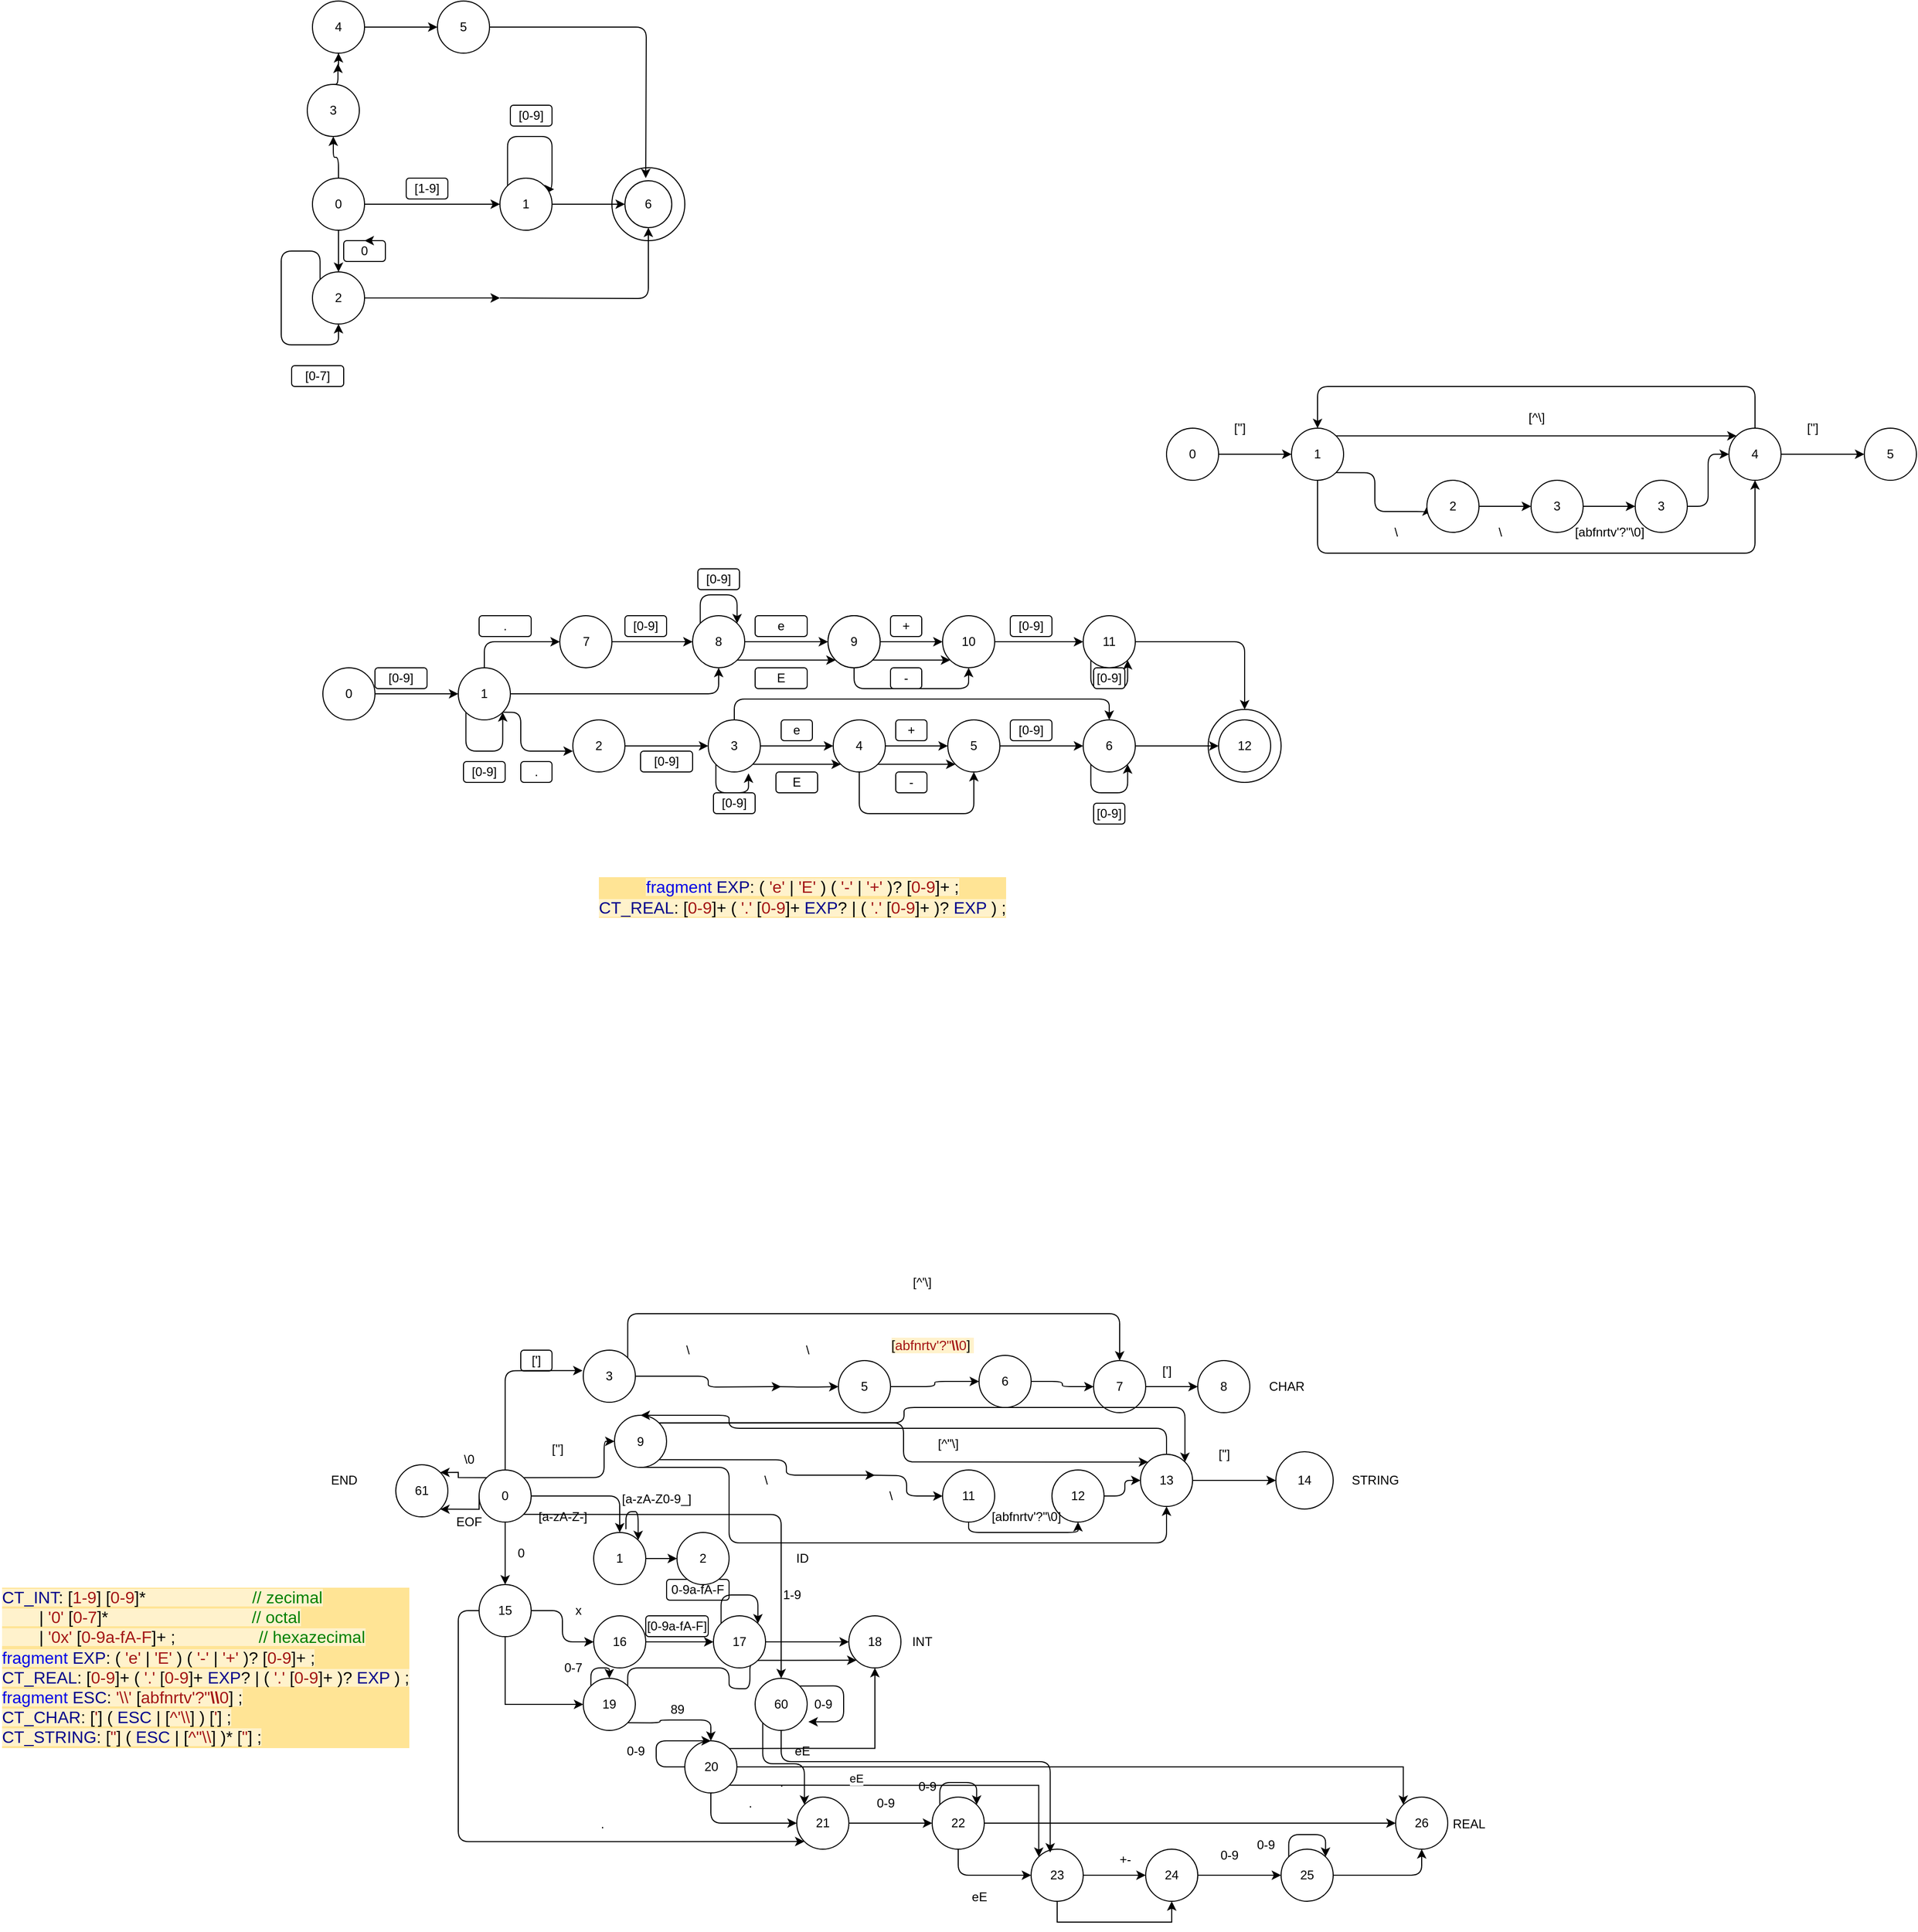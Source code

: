 <mxfile version="14.6.11" type="google" pages="3"><diagram id="Idb21MFjLPTXllVUxdY0" name="Page-1"><mxGraphModel dx="1808" dy="438" grid="1" gridSize="10" guides="1" tooltips="1" connect="1" arrows="1" fold="1" page="1" pageScale="1" pageWidth="827" pageHeight="1169" math="0" shadow="0"><root><mxCell id="0"/><mxCell id="1" parent="0"/><mxCell id="zQp5XqhEGYW2hqtv_Idn-4" style="edgeStyle=orthogonalEdgeStyle;orthogonalLoop=1;jettySize=auto;html=1;entryX=0;entryY=0.5;entryDx=0;entryDy=0;" parent="1" source="zQp5XqhEGYW2hqtv_Idn-1" target="zQp5XqhEGYW2hqtv_Idn-2" edge="1"><mxGeometry relative="1" as="geometry"/></mxCell><mxCell id="zQp5XqhEGYW2hqtv_Idn-11" style="edgeStyle=orthogonalEdgeStyle;sketch=0;orthogonalLoop=1;jettySize=auto;html=1;" parent="1" source="zQp5XqhEGYW2hqtv_Idn-1" target="zQp5XqhEGYW2hqtv_Idn-12" edge="1"><mxGeometry relative="1" as="geometry"><mxPoint x="65" y="320" as="targetPoint"/></mxGeometry></mxCell><mxCell id="zQp5XqhEGYW2hqtv_Idn-26" style="edgeStyle=orthogonalEdgeStyle;sketch=0;orthogonalLoop=1;jettySize=auto;html=1;" parent="1" source="zQp5XqhEGYW2hqtv_Idn-27" edge="1"><mxGeometry relative="1" as="geometry"><mxPoint x="65" y="70" as="targetPoint"/></mxGeometry></mxCell><mxCell id="LV4Ou1bX7m24UTrqgqhT-65" style="edgeStyle=orthogonalEdgeStyle;sketch=0;orthogonalLoop=1;jettySize=auto;html=1;exitX=0.5;exitY=0;exitDx=0;exitDy=0;entryX=0.5;entryY=1;entryDx=0;entryDy=0;" parent="1" source="zQp5XqhEGYW2hqtv_Idn-1" target="LV4Ou1bX7m24UTrqgqhT-64" edge="1"><mxGeometry relative="1" as="geometry"/></mxCell><mxCell id="zQp5XqhEGYW2hqtv_Idn-1" value="0" style="ellipse;whiteSpace=wrap;html=1;aspect=fixed;rounded=1;" parent="1" vertex="1"><mxGeometry x="40" y="190" width="50" height="50" as="geometry"/></mxCell><mxCell id="zQp5XqhEGYW2hqtv_Idn-7" style="edgeStyle=orthogonalEdgeStyle;sketch=0;orthogonalLoop=1;jettySize=auto;html=1;exitX=0;exitY=0;exitDx=0;exitDy=0;entryX=1.04;entryY=0.213;entryDx=0;entryDy=0;entryPerimeter=0;" parent="1" source="zQp5XqhEGYW2hqtv_Idn-2" target="zQp5XqhEGYW2hqtv_Idn-2" edge="1"><mxGeometry relative="1" as="geometry"><mxPoint x="270" y="110" as="targetPoint"/><Array as="points"><mxPoint x="227" y="150"/><mxPoint x="270" y="150"/><mxPoint x="270" y="201"/></Array></mxGeometry></mxCell><mxCell id="zQp5XqhEGYW2hqtv_Idn-9" style="edgeStyle=orthogonalEdgeStyle;sketch=0;orthogonalLoop=1;jettySize=auto;html=1;" parent="1" source="zQp5XqhEGYW2hqtv_Idn-2" target="zQp5XqhEGYW2hqtv_Idn-10" edge="1"><mxGeometry relative="1" as="geometry"><mxPoint x="370" y="215" as="targetPoint"/></mxGeometry></mxCell><mxCell id="zQp5XqhEGYW2hqtv_Idn-2" value="1" style="ellipse;whiteSpace=wrap;html=1;aspect=fixed;rounded=1;" parent="1" vertex="1"><mxGeometry x="220" y="190" width="50" height="50" as="geometry"/></mxCell><mxCell id="zQp5XqhEGYW2hqtv_Idn-5" value="[1-9]" style="whiteSpace=wrap;html=1;rounded=1;" parent="1" vertex="1"><mxGeometry x="130" y="190" width="40" height="20" as="geometry"/></mxCell><mxCell id="zQp5XqhEGYW2hqtv_Idn-8" value="[0-9]" style="whiteSpace=wrap;html=1;sketch=0;rounded=1;" parent="1" vertex="1"><mxGeometry x="230" y="120" width="40" height="20" as="geometry"/></mxCell><mxCell id="zQp5XqhEGYW2hqtv_Idn-10" value="6" style="ellipse;whiteSpace=wrap;html=1;aspect=fixed;rounded=1;" parent="1" vertex="1"><mxGeometry x="340" y="192.5" width="45" height="45" as="geometry"/></mxCell><mxCell id="zQp5XqhEGYW2hqtv_Idn-31" style="edgeStyle=orthogonalEdgeStyle;sketch=0;orthogonalLoop=1;jettySize=auto;html=1;exitX=0;exitY=0;exitDx=0;exitDy=0;entryX=0.5;entryY=1;entryDx=0;entryDy=0;" parent="1" source="zQp5XqhEGYW2hqtv_Idn-12" target="zQp5XqhEGYW2hqtv_Idn-12" edge="1"><mxGeometry relative="1" as="geometry"><mxPoint x="30" y="380" as="targetPoint"/><Array as="points"><mxPoint x="47" y="260"/><mxPoint x="10" y="260"/><mxPoint x="10" y="350"/><mxPoint x="65" y="350"/></Array></mxGeometry></mxCell><mxCell id="zQp5XqhEGYW2hqtv_Idn-12" value="2" style="ellipse;whiteSpace=wrap;html=1;aspect=fixed;rounded=1;" parent="1" vertex="1"><mxGeometry x="40" y="280" width="50" height="50" as="geometry"/></mxCell><mxCell id="zQp5XqhEGYW2hqtv_Idn-18" style="edgeStyle=orthogonalEdgeStyle;sketch=0;orthogonalLoop=1;jettySize=auto;html=1;entryX=0.5;entryY=1;entryDx=0;entryDy=0;" parent="1" target="zQp5XqhEGYW2hqtv_Idn-10" edge="1"><mxGeometry relative="1" as="geometry"><mxPoint x="290" y="305" as="targetPoint"/><mxPoint x="220" y="305" as="sourcePoint"/></mxGeometry></mxCell><mxCell id="zQp5XqhEGYW2hqtv_Idn-16" style="edgeStyle=orthogonalEdgeStyle;sketch=0;orthogonalLoop=1;jettySize=auto;html=1;" parent="1" source="zQp5XqhEGYW2hqtv_Idn-12" edge="1"><mxGeometry relative="1" as="geometry"><mxPoint x="220" y="305" as="targetPoint"/><mxPoint x="90" y="305" as="sourcePoint"/></mxGeometry></mxCell><mxCell id="zQp5XqhEGYW2hqtv_Idn-17" value="0" style="whiteSpace=wrap;html=1;sketch=0;rounded=1;" parent="1" vertex="1"><mxGeometry x="70" y="250" width="40" height="20" as="geometry"/></mxCell><mxCell id="zQp5XqhEGYW2hqtv_Idn-28" style="edgeStyle=orthogonalEdgeStyle;sketch=0;orthogonalLoop=1;jettySize=auto;html=1;" parent="1" source="zQp5XqhEGYW2hqtv_Idn-27" edge="1"><mxGeometry relative="1" as="geometry"><mxPoint x="160" y="45" as="targetPoint"/></mxGeometry></mxCell><mxCell id="zQp5XqhEGYW2hqtv_Idn-29" style="edgeStyle=orthogonalEdgeStyle;sketch=0;orthogonalLoop=1;jettySize=auto;html=1;exitX=0.75;exitY=0;exitDx=0;exitDy=0;entryX=0.5;entryY=0;entryDx=0;entryDy=0;" parent="1" source="zQp5XqhEGYW2hqtv_Idn-17" target="zQp5XqhEGYW2hqtv_Idn-17" edge="1"><mxGeometry relative="1" as="geometry"/></mxCell><mxCell id="zQp5XqhEGYW2hqtv_Idn-32" value="[0-7]" style="whiteSpace=wrap;html=1;sketch=0;rounded=1;" parent="1" vertex="1"><mxGeometry x="20" y="370" width="50" height="20" as="geometry"/></mxCell><mxCell id="zQp5XqhEGYW2hqtv_Idn-35" value="[0-9a-fA-F]" style="whiteSpace=wrap;html=1;sketch=0;rounded=1;" parent="1" vertex="1"><mxGeometry x="360" y="1570" width="60" height="20" as="geometry"/></mxCell><mxCell id="zQp5XqhEGYW2hqtv_Idn-42" style="edgeStyle=orthogonalEdgeStyle;sketch=0;orthogonalLoop=1;jettySize=auto;html=1;" parent="1" source="zQp5XqhEGYW2hqtv_Idn-36" edge="1"><mxGeometry relative="1" as="geometry"><mxPoint x="360" y="190" as="targetPoint"/></mxGeometry></mxCell><mxCell id="zQp5XqhEGYW2hqtv_Idn-36" value="5" style="ellipse;whiteSpace=wrap;html=1;aspect=fixed;rounded=1;" parent="1" vertex="1"><mxGeometry x="160" y="20" width="50" height="50" as="geometry"/></mxCell><mxCell id="zQp5XqhEGYW2hqtv_Idn-38" value="0-9a-fA-F" style="whiteSpace=wrap;html=1;sketch=0;rounded=1;" parent="1" vertex="1"><mxGeometry x="380" y="1535" width="60" height="20" as="geometry"/></mxCell><mxCell id="zQp5XqhEGYW2hqtv_Idn-43" value="" style="ellipse;whiteSpace=wrap;html=1;aspect=fixed;sketch=0;fillColor=none;rounded=1;" parent="1" vertex="1"><mxGeometry x="327.5" y="180" width="70" height="70" as="geometry"/></mxCell><mxCell id="zQp5XqhEGYW2hqtv_Idn-44" value="INT" style="text;html=1;align=center;verticalAlign=middle;resizable=0;points=[];autosize=1;rounded=1;" parent="1" vertex="1"><mxGeometry x="610" y="1585" width="30" height="20" as="geometry"/></mxCell><mxCell id="zQp5XqhEGYW2hqtv_Idn-46" style="edgeStyle=orthogonalEdgeStyle;sketch=0;orthogonalLoop=1;jettySize=auto;html=1;" parent="1" source="zQp5XqhEGYW2hqtv_Idn-45" edge="1"><mxGeometry relative="1" as="geometry"><mxPoint x="180" y="685" as="targetPoint"/></mxGeometry></mxCell><mxCell id="zQp5XqhEGYW2hqtv_Idn-45" value="0" style="ellipse;whiteSpace=wrap;html=1;aspect=fixed;rounded=1;" parent="1" vertex="1"><mxGeometry x="50" y="660" width="50" height="50" as="geometry"/></mxCell><mxCell id="zQp5XqhEGYW2hqtv_Idn-49" style="edgeStyle=orthogonalEdgeStyle;sketch=0;orthogonalLoop=1;jettySize=auto;html=1;exitX=0;exitY=1;exitDx=0;exitDy=0;entryX=1;entryY=1;entryDx=0;entryDy=0;" parent="1" source="zQp5XqhEGYW2hqtv_Idn-47" target="zQp5XqhEGYW2hqtv_Idn-47" edge="1"><mxGeometry relative="1" as="geometry"><mxPoint x="220" y="760" as="targetPoint"/><Array as="points"><mxPoint x="187" y="740"/><mxPoint x="223" y="740"/></Array></mxGeometry></mxCell><mxCell id="zQp5XqhEGYW2hqtv_Idn-54" style="edgeStyle=orthogonalEdgeStyle;sketch=0;orthogonalLoop=1;jettySize=auto;html=1;exitX=1;exitY=1;exitDx=0;exitDy=0;" parent="1" source="zQp5XqhEGYW2hqtv_Idn-47" edge="1"><mxGeometry relative="1" as="geometry"><mxPoint x="290" y="740" as="targetPoint"/><Array as="points"><mxPoint x="240" y="703"/><mxPoint x="240" y="740"/></Array></mxGeometry></mxCell><mxCell id="zQp5XqhEGYW2hqtv_Idn-84" style="edgeStyle=orthogonalEdgeStyle;sketch=0;orthogonalLoop=1;jettySize=auto;html=1;exitX=0.5;exitY=0;exitDx=0;exitDy=0;entryX=0;entryY=0.5;entryDx=0;entryDy=0;" parent="1" source="zQp5XqhEGYW2hqtv_Idn-47" target="zQp5XqhEGYW2hqtv_Idn-85" edge="1"><mxGeometry relative="1" as="geometry"><mxPoint x="300" y="630" as="targetPoint"/></mxGeometry></mxCell><mxCell id="zQp5XqhEGYW2hqtv_Idn-92" style="edgeStyle=orthogonalEdgeStyle;sketch=0;orthogonalLoop=1;jettySize=auto;html=1;exitX=1;exitY=0.5;exitDx=0;exitDy=0;entryX=0.5;entryY=1;entryDx=0;entryDy=0;" parent="1" source="zQp5XqhEGYW2hqtv_Idn-47" target="zQp5XqhEGYW2hqtv_Idn-87" edge="1"><mxGeometry relative="1" as="geometry"/></mxCell><mxCell id="zQp5XqhEGYW2hqtv_Idn-47" value="1" style="ellipse;whiteSpace=wrap;html=1;aspect=fixed;rounded=1;" parent="1" vertex="1"><mxGeometry x="180" y="660" width="50" height="50" as="geometry"/></mxCell><mxCell id="zQp5XqhEGYW2hqtv_Idn-48" value="[0-9]" style="whiteSpace=wrap;html=1;sketch=0;fillColor=none;rounded=1;" parent="1" vertex="1"><mxGeometry x="100" y="660" width="50" height="20" as="geometry"/></mxCell><mxCell id="zQp5XqhEGYW2hqtv_Idn-50" value="[0-9]" style="whiteSpace=wrap;html=1;sketch=0;rounded=1;" parent="1" vertex="1"><mxGeometry x="185" y="750" width="40" height="20" as="geometry"/></mxCell><mxCell id="zQp5XqhEGYW2hqtv_Idn-68" value="" style="edgeStyle=orthogonalEdgeStyle;sketch=0;orthogonalLoop=1;jettySize=auto;html=1;" parent="1" source="zQp5XqhEGYW2hqtv_Idn-53" target="zQp5XqhEGYW2hqtv_Idn-67" edge="1"><mxGeometry relative="1" as="geometry"/></mxCell><mxCell id="zQp5XqhEGYW2hqtv_Idn-69" style="edgeStyle=orthogonalEdgeStyle;sketch=0;orthogonalLoop=1;jettySize=auto;html=1;exitX=1;exitY=1;exitDx=0;exitDy=0;entryX=0;entryY=1;entryDx=0;entryDy=0;" parent="1" source="zQp5XqhEGYW2hqtv_Idn-53" target="zQp5XqhEGYW2hqtv_Idn-67" edge="1"><mxGeometry relative="1" as="geometry"/></mxCell><mxCell id="zQp5XqhEGYW2hqtv_Idn-72" style="edgeStyle=orthogonalEdgeStyle;sketch=0;orthogonalLoop=1;jettySize=auto;html=1;exitX=0.5;exitY=1;exitDx=0;exitDy=0;entryX=0.5;entryY=1;entryDx=0;entryDy=0;" parent="1" source="zQp5XqhEGYW2hqtv_Idn-53" target="zQp5XqhEGYW2hqtv_Idn-67" edge="1"><mxGeometry relative="1" as="geometry"><Array as="points"><mxPoint x="565" y="800"/><mxPoint x="675" y="800"/></Array></mxGeometry></mxCell><mxCell id="zQp5XqhEGYW2hqtv_Idn-53" value="4" style="ellipse;whiteSpace=wrap;html=1;aspect=fixed;rounded=1;" parent="1" vertex="1"><mxGeometry x="540" y="710" width="50" height="50" as="geometry"/></mxCell><mxCell id="zQp5XqhEGYW2hqtv_Idn-58" value="" style="edgeStyle=orthogonalEdgeStyle;sketch=0;orthogonalLoop=1;jettySize=auto;html=1;" parent="1" source="zQp5XqhEGYW2hqtv_Idn-55" target="zQp5XqhEGYW2hqtv_Idn-57" edge="1"><mxGeometry relative="1" as="geometry"/></mxCell><mxCell id="zQp5XqhEGYW2hqtv_Idn-55" value="2" style="ellipse;whiteSpace=wrap;html=1;aspect=fixed;rounded=1;" parent="1" vertex="1"><mxGeometry x="290" y="710" width="50" height="50" as="geometry"/></mxCell><mxCell id="zQp5XqhEGYW2hqtv_Idn-56" value="." style="whiteSpace=wrap;html=1;sketch=0;rounded=1;" parent="1" vertex="1"><mxGeometry x="240" y="750" width="30" height="20" as="geometry"/></mxCell><mxCell id="zQp5XqhEGYW2hqtv_Idn-60" style="edgeStyle=orthogonalEdgeStyle;sketch=0;orthogonalLoop=1;jettySize=auto;html=1;exitX=0;exitY=1;exitDx=0;exitDy=0;entryX=0.773;entryY=1.027;entryDx=0;entryDy=0;entryPerimeter=0;" parent="1" source="zQp5XqhEGYW2hqtv_Idn-57" target="zQp5XqhEGYW2hqtv_Idn-57" edge="1"><mxGeometry relative="1" as="geometry"><mxPoint x="500" y="820" as="targetPoint"/><Array as="points"><mxPoint x="427" y="780"/><mxPoint x="459" y="780"/></Array></mxGeometry></mxCell><mxCell id="zQp5XqhEGYW2hqtv_Idn-62" value="" style="edgeStyle=orthogonalEdgeStyle;sketch=0;orthogonalLoop=1;jettySize=auto;html=1;" parent="1" source="zQp5XqhEGYW2hqtv_Idn-57" target="zQp5XqhEGYW2hqtv_Idn-53" edge="1"><mxGeometry relative="1" as="geometry"/></mxCell><mxCell id="zQp5XqhEGYW2hqtv_Idn-64" style="edgeStyle=orthogonalEdgeStyle;sketch=0;orthogonalLoop=1;jettySize=auto;html=1;exitX=1;exitY=1;exitDx=0;exitDy=0;entryX=0;entryY=1;entryDx=0;entryDy=0;" parent="1" source="zQp5XqhEGYW2hqtv_Idn-57" target="zQp5XqhEGYW2hqtv_Idn-53" edge="1"><mxGeometry relative="1" as="geometry"/></mxCell><mxCell id="zQp5XqhEGYW2hqtv_Idn-79" style="edgeStyle=orthogonalEdgeStyle;sketch=0;orthogonalLoop=1;jettySize=auto;html=1;exitX=0.5;exitY=0;exitDx=0;exitDy=0;entryX=0.5;entryY=0;entryDx=0;entryDy=0;" parent="1" source="zQp5XqhEGYW2hqtv_Idn-57" target="zQp5XqhEGYW2hqtv_Idn-73" edge="1"><mxGeometry relative="1" as="geometry"><mxPoint x="800" y="670" as="targetPoint"/></mxGeometry></mxCell><mxCell id="zQp5XqhEGYW2hqtv_Idn-57" value="3" style="ellipse;whiteSpace=wrap;html=1;aspect=fixed;rounded=1;" parent="1" vertex="1"><mxGeometry x="420" y="710" width="50" height="50" as="geometry"/></mxCell><mxCell id="zQp5XqhEGYW2hqtv_Idn-59" value="[0-9]" style="whiteSpace=wrap;html=1;sketch=0;rounded=1;" parent="1" vertex="1"><mxGeometry x="355" y="740" width="50" height="20" as="geometry"/></mxCell><mxCell id="zQp5XqhEGYW2hqtv_Idn-61" value="[0-9]" style="whiteSpace=wrap;html=1;sketch=0;rounded=1;" parent="1" vertex="1"><mxGeometry x="425" y="780" width="40" height="20" as="geometry"/></mxCell><mxCell id="zQp5XqhEGYW2hqtv_Idn-65" value="e" style="whiteSpace=wrap;html=1;sketch=0;rounded=1;" parent="1" vertex="1"><mxGeometry x="490" y="710" width="30" height="20" as="geometry"/></mxCell><mxCell id="zQp5XqhEGYW2hqtv_Idn-66" value="E" style="whiteSpace=wrap;html=1;sketch=0;rounded=1;" parent="1" vertex="1"><mxGeometry x="485" y="760" width="40" height="20" as="geometry"/></mxCell><mxCell id="zQp5XqhEGYW2hqtv_Idn-74" value="" style="edgeStyle=orthogonalEdgeStyle;sketch=0;orthogonalLoop=1;jettySize=auto;html=1;" parent="1" source="zQp5XqhEGYW2hqtv_Idn-67" target="zQp5XqhEGYW2hqtv_Idn-73" edge="1"><mxGeometry relative="1" as="geometry"/></mxCell><mxCell id="zQp5XqhEGYW2hqtv_Idn-67" value="5" style="ellipse;whiteSpace=wrap;html=1;aspect=fixed;rounded=1;" parent="1" vertex="1"><mxGeometry x="650" y="710" width="50" height="50" as="geometry"/></mxCell><mxCell id="zQp5XqhEGYW2hqtv_Idn-70" value="+" style="whiteSpace=wrap;html=1;sketch=0;rounded=1;" parent="1" vertex="1"><mxGeometry x="600" y="710" width="30" height="20" as="geometry"/></mxCell><mxCell id="zQp5XqhEGYW2hqtv_Idn-71" value="-" style="whiteSpace=wrap;html=1;sketch=0;rounded=1;" parent="1" vertex="1"><mxGeometry x="600" y="760" width="30" height="20" as="geometry"/></mxCell><mxCell id="zQp5XqhEGYW2hqtv_Idn-81" value="" style="edgeStyle=orthogonalEdgeStyle;sketch=0;orthogonalLoop=1;jettySize=auto;html=1;" parent="1" source="zQp5XqhEGYW2hqtv_Idn-73" target="zQp5XqhEGYW2hqtv_Idn-80" edge="1"><mxGeometry relative="1" as="geometry"/></mxCell><mxCell id="zQp5XqhEGYW2hqtv_Idn-73" value="6" style="ellipse;whiteSpace=wrap;html=1;aspect=fixed;rounded=1;" parent="1" vertex="1"><mxGeometry x="780" y="710" width="50" height="50" as="geometry"/></mxCell><mxCell id="zQp5XqhEGYW2hqtv_Idn-75" value="[0-9]" style="whiteSpace=wrap;html=1;sketch=0;rounded=1;" parent="1" vertex="1"><mxGeometry x="710" y="710" width="40" height="20" as="geometry"/></mxCell><mxCell id="zQp5XqhEGYW2hqtv_Idn-76" style="edgeStyle=orthogonalEdgeStyle;sketch=0;orthogonalLoop=1;jettySize=auto;html=1;exitX=0;exitY=1;exitDx=0;exitDy=0;entryX=1;entryY=1;entryDx=0;entryDy=0;" parent="1" source="zQp5XqhEGYW2hqtv_Idn-73" target="zQp5XqhEGYW2hqtv_Idn-73" edge="1"><mxGeometry relative="1" as="geometry"><Array as="points"><mxPoint x="787" y="780"/><mxPoint x="823" y="780"/></Array></mxGeometry></mxCell><mxCell id="zQp5XqhEGYW2hqtv_Idn-77" value="[0-9]" style="whiteSpace=wrap;html=1;sketch=0;rounded=1;" parent="1" vertex="1"><mxGeometry x="790" y="790" width="30" height="20" as="geometry"/></mxCell><mxCell id="zQp5XqhEGYW2hqtv_Idn-80" value="12" style="ellipse;whiteSpace=wrap;html=1;aspect=fixed;rounded=1;" parent="1" vertex="1"><mxGeometry x="910" y="710" width="50" height="50" as="geometry"/></mxCell><mxCell id="zQp5XqhEGYW2hqtv_Idn-82" value="" style="ellipse;whiteSpace=wrap;html=1;aspect=fixed;sketch=0;fillColor=none;rounded=1;" parent="1" vertex="1"><mxGeometry x="900" y="700" width="70" height="70" as="geometry"/></mxCell><mxCell id="zQp5XqhEGYW2hqtv_Idn-88" value="" style="edgeStyle=orthogonalEdgeStyle;sketch=0;orthogonalLoop=1;jettySize=auto;html=1;" parent="1" source="zQp5XqhEGYW2hqtv_Idn-85" target="zQp5XqhEGYW2hqtv_Idn-87" edge="1"><mxGeometry relative="1" as="geometry"/></mxCell><mxCell id="zQp5XqhEGYW2hqtv_Idn-85" value="7" style="ellipse;whiteSpace=wrap;html=1;aspect=fixed;rounded=1;" parent="1" vertex="1"><mxGeometry x="277.5" y="610" width="50" height="50" as="geometry"/></mxCell><mxCell id="zQp5XqhEGYW2hqtv_Idn-86" value="." style="whiteSpace=wrap;html=1;sketch=0;fillColor=none;rounded=1;" parent="1" vertex="1"><mxGeometry x="200" y="610" width="50" height="20" as="geometry"/></mxCell><mxCell id="zQp5XqhEGYW2hqtv_Idn-94" value="" style="edgeStyle=orthogonalEdgeStyle;sketch=0;orthogonalLoop=1;jettySize=auto;html=1;" parent="1" source="zQp5XqhEGYW2hqtv_Idn-87" target="zQp5XqhEGYW2hqtv_Idn-93" edge="1"><mxGeometry relative="1" as="geometry"/></mxCell><mxCell id="zQp5XqhEGYW2hqtv_Idn-95" style="edgeStyle=orthogonalEdgeStyle;sketch=0;orthogonalLoop=1;jettySize=auto;html=1;exitX=1;exitY=1;exitDx=0;exitDy=0;entryX=0;entryY=1;entryDx=0;entryDy=0;" parent="1" source="zQp5XqhEGYW2hqtv_Idn-87" target="zQp5XqhEGYW2hqtv_Idn-93" edge="1"><mxGeometry relative="1" as="geometry"/></mxCell><mxCell id="zQp5XqhEGYW2hqtv_Idn-87" value="8" style="ellipse;whiteSpace=wrap;html=1;aspect=fixed;rounded=1;" parent="1" vertex="1"><mxGeometry x="405" y="610" width="50" height="50" as="geometry"/></mxCell><mxCell id="zQp5XqhEGYW2hqtv_Idn-89" value="[0-9]" style="whiteSpace=wrap;html=1;sketch=0;fillColor=none;rounded=1;" parent="1" vertex="1"><mxGeometry x="340" y="610" width="40" height="20" as="geometry"/></mxCell><mxCell id="zQp5XqhEGYW2hqtv_Idn-90" style="edgeStyle=orthogonalEdgeStyle;sketch=0;orthogonalLoop=1;jettySize=auto;html=1;exitX=0;exitY=0;exitDx=0;exitDy=0;entryX=1;entryY=0;entryDx=0;entryDy=0;" parent="1" source="zQp5XqhEGYW2hqtv_Idn-87" target="zQp5XqhEGYW2hqtv_Idn-87" edge="1"><mxGeometry relative="1" as="geometry"><Array as="points"><mxPoint x="412" y="590"/><mxPoint x="448" y="590"/></Array></mxGeometry></mxCell><mxCell id="zQp5XqhEGYW2hqtv_Idn-91" value="[0-9]" style="whiteSpace=wrap;html=1;sketch=0;fillColor=none;rounded=1;" parent="1" vertex="1"><mxGeometry x="410" y="565" width="40" height="20" as="geometry"/></mxCell><mxCell id="zQp5XqhEGYW2hqtv_Idn-93" value="9" style="ellipse;whiteSpace=wrap;html=1;aspect=fixed;rounded=1;" parent="1" vertex="1"><mxGeometry x="535" y="610" width="50" height="50" as="geometry"/></mxCell><mxCell id="zQp5XqhEGYW2hqtv_Idn-96" value="e" style="whiteSpace=wrap;html=1;sketch=0;fillColor=none;rounded=1;" parent="1" vertex="1"><mxGeometry x="465" y="610" width="50" height="20" as="geometry"/></mxCell><mxCell id="zQp5XqhEGYW2hqtv_Idn-97" value="E" style="whiteSpace=wrap;html=1;sketch=0;fillColor=none;rounded=1;" parent="1" vertex="1"><mxGeometry x="465" y="660" width="50" height="20" as="geometry"/></mxCell><mxCell id="zQp5XqhEGYW2hqtv_Idn-98" value="" style="edgeStyle=orthogonalEdgeStyle;sketch=0;orthogonalLoop=1;jettySize=auto;html=1;" parent="1" source="zQp5XqhEGYW2hqtv_Idn-101" target="zQp5XqhEGYW2hqtv_Idn-102" edge="1"><mxGeometry relative="1" as="geometry"/></mxCell><mxCell id="zQp5XqhEGYW2hqtv_Idn-99" style="edgeStyle=orthogonalEdgeStyle;sketch=0;orthogonalLoop=1;jettySize=auto;html=1;exitX=1;exitY=1;exitDx=0;exitDy=0;entryX=0;entryY=1;entryDx=0;entryDy=0;" parent="1" source="zQp5XqhEGYW2hqtv_Idn-101" target="zQp5XqhEGYW2hqtv_Idn-102" edge="1"><mxGeometry relative="1" as="geometry"/></mxCell><mxCell id="zQp5XqhEGYW2hqtv_Idn-100" style="edgeStyle=orthogonalEdgeStyle;sketch=0;orthogonalLoop=1;jettySize=auto;html=1;exitX=0.5;exitY=1;exitDx=0;exitDy=0;entryX=0.5;entryY=1;entryDx=0;entryDy=0;" parent="1" source="zQp5XqhEGYW2hqtv_Idn-101" target="zQp5XqhEGYW2hqtv_Idn-102" edge="1"><mxGeometry relative="1" as="geometry"><Array as="points"><mxPoint x="560" y="680"/><mxPoint x="670" y="680"/></Array></mxGeometry></mxCell><mxCell id="zQp5XqhEGYW2hqtv_Idn-101" value="9" style="ellipse;whiteSpace=wrap;html=1;aspect=fixed;rounded=1;" parent="1" vertex="1"><mxGeometry x="535" y="610" width="50" height="50" as="geometry"/></mxCell><mxCell id="zQp5XqhEGYW2hqtv_Idn-109" style="edgeStyle=orthogonalEdgeStyle;sketch=0;orthogonalLoop=1;jettySize=auto;html=1;entryX=0;entryY=0.5;entryDx=0;entryDy=0;" parent="1" source="zQp5XqhEGYW2hqtv_Idn-102" target="zQp5XqhEGYW2hqtv_Idn-105" edge="1"><mxGeometry relative="1" as="geometry"/></mxCell><mxCell id="zQp5XqhEGYW2hqtv_Idn-102" value="10" style="ellipse;whiteSpace=wrap;html=1;aspect=fixed;rounded=1;" parent="1" vertex="1"><mxGeometry x="645" y="610" width="50" height="50" as="geometry"/></mxCell><mxCell id="zQp5XqhEGYW2hqtv_Idn-103" value="+" style="whiteSpace=wrap;html=1;sketch=0;rounded=1;" parent="1" vertex="1"><mxGeometry x="595" y="610" width="30" height="20" as="geometry"/></mxCell><mxCell id="zQp5XqhEGYW2hqtv_Idn-104" value="-" style="whiteSpace=wrap;html=1;sketch=0;rounded=1;" parent="1" vertex="1"><mxGeometry x="595" y="660" width="30" height="20" as="geometry"/></mxCell><mxCell id="zQp5XqhEGYW2hqtv_Idn-111" style="edgeStyle=orthogonalEdgeStyle;sketch=0;orthogonalLoop=1;jettySize=auto;html=1;" parent="1" source="zQp5XqhEGYW2hqtv_Idn-105" target="zQp5XqhEGYW2hqtv_Idn-82" edge="1"><mxGeometry relative="1" as="geometry"/></mxCell><mxCell id="zQp5XqhEGYW2hqtv_Idn-105" value="11" style="ellipse;whiteSpace=wrap;html=1;aspect=fixed;rounded=1;" parent="1" vertex="1"><mxGeometry x="780" y="610" width="50" height="50" as="geometry"/></mxCell><mxCell id="zQp5XqhEGYW2hqtv_Idn-106" value="[0-9]" style="whiteSpace=wrap;html=1;sketch=0;rounded=1;" parent="1" vertex="1"><mxGeometry x="710" y="610" width="40" height="20" as="geometry"/></mxCell><mxCell id="zQp5XqhEGYW2hqtv_Idn-107" style="edgeStyle=orthogonalEdgeStyle;sketch=0;orthogonalLoop=1;jettySize=auto;html=1;exitX=0;exitY=1;exitDx=0;exitDy=0;entryX=1;entryY=1;entryDx=0;entryDy=0;" parent="1" source="zQp5XqhEGYW2hqtv_Idn-105" target="zQp5XqhEGYW2hqtv_Idn-105" edge="1"><mxGeometry relative="1" as="geometry"><Array as="points"><mxPoint x="787" y="680"/><mxPoint x="823" y="680"/></Array></mxGeometry></mxCell><mxCell id="zQp5XqhEGYW2hqtv_Idn-108" value="[0-9]" style="whiteSpace=wrap;html=1;sketch=0;rounded=1;" parent="1" vertex="1"><mxGeometry x="790" y="660" width="30" height="20" as="geometry"/></mxCell><mxCell id="NEHPO39fZQ0uPA8n2jmT-2" style="edgeStyle=orthogonalEdgeStyle;orthogonalLoop=1;jettySize=auto;html=1;exitX=1;exitY=1;exitDx=0;exitDy=0;entryX=0.5;entryY=0;entryDx=0;entryDy=0;" parent="1" source="5p1qaN9LYxtDnHgbPBoE-1" target="zdJrJKgw_-uglQW-OJ8n-91" edge="1"><mxGeometry relative="1" as="geometry"/></mxCell><mxCell id="QewhQJpezkzgHFXXBRli-9" style="edgeStyle=orthogonalEdgeStyle;orthogonalLoop=1;jettySize=auto;html=1;exitX=1;exitY=0;exitDx=0;exitDy=0;entryX=0;entryY=1;entryDx=0;entryDy=0;" parent="1" source="5p1qaN9LYxtDnHgbPBoE-1" target="zdJrJKgw_-uglQW-OJ8n-78" edge="1"><mxGeometry relative="1" as="geometry"><Array as="points"><mxPoint x="343" y="1620"/><mxPoint x="440" y="1620"/><mxPoint x="440" y="1640"/><mxPoint x="460" y="1640"/><mxPoint x="460" y="1613"/></Array></mxGeometry></mxCell><mxCell id="5p1qaN9LYxtDnHgbPBoE-1" value="19" style="ellipse;whiteSpace=wrap;html=1;aspect=fixed;rounded=1;" parent="1" vertex="1"><mxGeometry x="300" y="1630" width="50" height="50" as="geometry"/></mxCell><mxCell id="5p1qaN9LYxtDnHgbPBoE-19" style="edgeStyle=orthogonalEdgeStyle;sketch=0;orthogonalLoop=1;jettySize=auto;html=1;exitX=1;exitY=1;exitDx=0;exitDy=0;entryX=1;entryY=1;entryDx=0;entryDy=0;" parent="1" source="5p1qaN9LYxtDnHgbPBoE-5" target="5p1qaN9LYxtDnHgbPBoE-5" edge="1"><mxGeometry relative="1" as="geometry"/></mxCell><mxCell id="zdJrJKgw_-uglQW-OJ8n-12" style="edgeStyle=orthogonalEdgeStyle;orthogonalLoop=1;jettySize=auto;html=1;exitX=1;exitY=0.5;exitDx=0;exitDy=0;" parent="1" source="5p1qaN9LYxtDnHgbPBoE-5" edge="1"><mxGeometry relative="1" as="geometry"><mxPoint x="490" y="1350" as="targetPoint"/></mxGeometry></mxCell><mxCell id="zdJrJKgw_-uglQW-OJ8n-13" style="edgeStyle=orthogonalEdgeStyle;orthogonalLoop=1;jettySize=auto;html=1;exitX=1;exitY=0;exitDx=0;exitDy=0;entryX=0.5;entryY=0;entryDx=0;entryDy=0;" parent="1" source="5p1qaN9LYxtDnHgbPBoE-5" target="5p1qaN9LYxtDnHgbPBoE-17" edge="1"><mxGeometry relative="1" as="geometry"><Array as="points"><mxPoint x="343" y="1280"/><mxPoint x="815" y="1280"/></Array></mxGeometry></mxCell><mxCell id="zdJrJKgw_-uglQW-OJ8n-43" style="edgeStyle=orthogonalEdgeStyle;orthogonalLoop=1;jettySize=auto;html=1;exitX=1;exitY=1;exitDx=0;exitDy=0;" parent="1" source="5p1qaN9LYxtDnHgbPBoE-5" edge="1"><mxGeometry relative="1" as="geometry"><mxPoint x="343" y="1358" as="targetPoint"/></mxGeometry></mxCell><mxCell id="5p1qaN9LYxtDnHgbPBoE-5" value="3" style="ellipse;whiteSpace=wrap;html=1;aspect=fixed;rounded=1;" parent="1" vertex="1"><mxGeometry x="300" y="1315" width="50" height="50" as="geometry"/></mxCell><mxCell id="5p1qaN9LYxtDnHgbPBoE-7" value="[']" style="whiteSpace=wrap;html=1;sketch=0;fillColor=none;rounded=1;" parent="1" vertex="1"><mxGeometry x="240" y="1315" width="30" height="20" as="geometry"/></mxCell><mxCell id="5p1qaN9LYxtDnHgbPBoE-12" value="" style="edgeStyle=orthogonalEdgeStyle;sketch=0;orthogonalLoop=1;jettySize=auto;html=1;" parent="1" target="5p1qaN9LYxtDnHgbPBoE-11" edge="1"><mxGeometry relative="1" as="geometry"><mxPoint x="485" y="1350" as="sourcePoint"/></mxGeometry></mxCell><mxCell id="5p1qaN9LYxtDnHgbPBoE-10" value="\" style="text;html=1;align=center;verticalAlign=middle;resizable=0;points=[];autosize=1;rounded=1;" parent="1" vertex="1"><mxGeometry x="390" y="1305" width="20" height="20" as="geometry"/></mxCell><mxCell id="5p1qaN9LYxtDnHgbPBoE-15" value="" style="edgeStyle=orthogonalEdgeStyle;sketch=0;orthogonalLoop=1;jettySize=auto;html=1;" parent="1" source="5p1qaN9LYxtDnHgbPBoE-11" target="5p1qaN9LYxtDnHgbPBoE-14" edge="1"><mxGeometry relative="1" as="geometry"/></mxCell><mxCell id="5p1qaN9LYxtDnHgbPBoE-11" value="5" style="ellipse;whiteSpace=wrap;html=1;aspect=fixed;rounded=1;" parent="1" vertex="1"><mxGeometry x="545" y="1325" width="50" height="50" as="geometry"/></mxCell><mxCell id="5p1qaN9LYxtDnHgbPBoE-13" value="\" style="text;html=1;align=center;verticalAlign=middle;resizable=0;points=[];autosize=1;rounded=1;" parent="1" vertex="1"><mxGeometry x="505" y="1305" width="20" height="20" as="geometry"/></mxCell><mxCell id="5p1qaN9LYxtDnHgbPBoE-18" value="" style="edgeStyle=orthogonalEdgeStyle;sketch=0;orthogonalLoop=1;jettySize=auto;html=1;" parent="1" source="5p1qaN9LYxtDnHgbPBoE-14" target="5p1qaN9LYxtDnHgbPBoE-17" edge="1"><mxGeometry relative="1" as="geometry"/></mxCell><mxCell id="5p1qaN9LYxtDnHgbPBoE-14" value="6" style="ellipse;whiteSpace=wrap;html=1;aspect=fixed;rounded=1;" parent="1" vertex="1"><mxGeometry x="680" y="1320" width="50" height="50" as="geometry"/></mxCell><mxCell id="5p1qaN9LYxtDnHgbPBoE-16" value="&lt;pre style=&quot;color: rgb(51 , 51 , 51) ; font-size: 13px ; background-color: rgb(255 , 228 , 149) ; font-family: &amp;#34;arial&amp;#34;&quot;&gt;&lt;span style=&quot;background-color: rgb(255 , 242 , 204)&quot;&gt;&lt;font color=&quot;#000000&quot;&gt;[&lt;/font&gt;&lt;span style=&quot;color: rgb(163 , 21 , 21)&quot;&gt;abfnrtv'?&quot;&lt;/span&gt;&lt;span style=&quot;color: rgb(163 , 21 , 21) ; font-weight: bold&quot;&gt;\\&lt;/span&gt;&lt;span style=&quot;color: rgb(163 , 21 , 21)&quot;&gt;0&lt;/span&gt;&lt;font color=&quot;#000000&quot; style=&quot;font-size: 13px&quot;&gt;] &lt;/font&gt;&lt;/span&gt;&lt;/pre&gt;" style="text;html=1;align=center;verticalAlign=middle;resizable=0;points=[];autosize=1;rounded=1;" parent="1" vertex="1"><mxGeometry x="590" y="1285" width="90" height="50" as="geometry"/></mxCell><mxCell id="5p1qaN9LYxtDnHgbPBoE-22" value="" style="edgeStyle=orthogonalEdgeStyle;sketch=0;orthogonalLoop=1;jettySize=auto;html=1;" parent="1" source="5p1qaN9LYxtDnHgbPBoE-17" target="5p1qaN9LYxtDnHgbPBoE-21" edge="1"><mxGeometry relative="1" as="geometry"/></mxCell><mxCell id="5p1qaN9LYxtDnHgbPBoE-17" value="7" style="ellipse;whiteSpace=wrap;html=1;aspect=fixed;rounded=1;" parent="1" vertex="1"><mxGeometry x="790" y="1325" width="50" height="50" as="geometry"/></mxCell><mxCell id="5p1qaN9LYxtDnHgbPBoE-20" value="[^'\\]" style="text;html=1;align=center;verticalAlign=middle;resizable=0;points=[];autosize=1;rounded=1;" parent="1" vertex="1"><mxGeometry x="605" y="1240" width="40" height="20" as="geometry"/></mxCell><mxCell id="5p1qaN9LYxtDnHgbPBoE-21" value="8" style="ellipse;whiteSpace=wrap;html=1;aspect=fixed;rounded=1;" parent="1" vertex="1"><mxGeometry x="890" y="1325" width="50" height="50" as="geometry"/></mxCell><mxCell id="5p1qaN9LYxtDnHgbPBoE-23" value="[']" style="text;html=1;align=center;verticalAlign=middle;resizable=0;points=[];autosize=1;rounded=1;" parent="1" vertex="1"><mxGeometry x="850" y="1325" width="20" height="20" as="geometry"/></mxCell><mxCell id="5p1qaN9LYxtDnHgbPBoE-27" value="CHAR" style="text;html=1;align=center;verticalAlign=middle;resizable=0;points=[];autosize=1;rounded=1;" parent="1" vertex="1"><mxGeometry x="950" y="1340" width="50" height="20" as="geometry"/></mxCell><mxCell id="5p1qaN9LYxtDnHgbPBoE-30" value="" style="edgeStyle=orthogonalEdgeStyle;sketch=0;orthogonalLoop=1;jettySize=auto;html=1;" parent="1" source="5p1qaN9LYxtDnHgbPBoE-28" target="5p1qaN9LYxtDnHgbPBoE-29" edge="1"><mxGeometry relative="1" as="geometry"/></mxCell><mxCell id="5p1qaN9LYxtDnHgbPBoE-28" value="0" style="ellipse;whiteSpace=wrap;html=1;aspect=fixed;rounded=1;" parent="1" vertex="1"><mxGeometry x="860" y="430" width="50" height="50" as="geometry"/></mxCell><mxCell id="5p1qaN9LYxtDnHgbPBoE-32" style="edgeStyle=orthogonalEdgeStyle;sketch=0;orthogonalLoop=1;jettySize=auto;html=1;exitX=1;exitY=1;exitDx=0;exitDy=0;entryX=0;entryY=0.5;entryDx=0;entryDy=0;" parent="1" source="5p1qaN9LYxtDnHgbPBoE-29" target="5p1qaN9LYxtDnHgbPBoE-33" edge="1"><mxGeometry relative="1" as="geometry"><mxPoint x="1100" y="560" as="targetPoint"/><Array as="points"><mxPoint x="1060" y="473"/><mxPoint x="1060" y="510"/><mxPoint x="1110" y="510"/></Array></mxGeometry></mxCell><mxCell id="5p1qaN9LYxtDnHgbPBoE-45" style="edgeStyle=orthogonalEdgeStyle;sketch=0;orthogonalLoop=1;jettySize=auto;html=1;exitX=1;exitY=0;exitDx=0;exitDy=0;entryX=0;entryY=0;entryDx=0;entryDy=0;" parent="1" source="5p1qaN9LYxtDnHgbPBoE-29" target="5p1qaN9LYxtDnHgbPBoE-42" edge="1"><mxGeometry relative="1" as="geometry"/></mxCell><mxCell id="5p1qaN9LYxtDnHgbPBoE-48" style="edgeStyle=orthogonalEdgeStyle;sketch=0;orthogonalLoop=1;jettySize=auto;html=1;exitX=0.5;exitY=1;exitDx=0;exitDy=0;entryX=0.5;entryY=1;entryDx=0;entryDy=0;" parent="1" source="5p1qaN9LYxtDnHgbPBoE-29" target="5p1qaN9LYxtDnHgbPBoE-42" edge="1"><mxGeometry relative="1" as="geometry"><Array as="points"><mxPoint x="1005" y="550"/><mxPoint x="1425" y="550"/></Array></mxGeometry></mxCell><mxCell id="5p1qaN9LYxtDnHgbPBoE-29" value="1" style="ellipse;whiteSpace=wrap;html=1;aspect=fixed;rounded=1;" parent="1" vertex="1"><mxGeometry x="980" y="430" width="50" height="50" as="geometry"/></mxCell><mxCell id="5p1qaN9LYxtDnHgbPBoE-31" value="['']" style="text;html=1;align=center;verticalAlign=middle;resizable=0;points=[];autosize=1;rounded=1;" parent="1" vertex="1"><mxGeometry x="915" y="420" width="30" height="20" as="geometry"/></mxCell><mxCell id="5p1qaN9LYxtDnHgbPBoE-37" value="" style="edgeStyle=orthogonalEdgeStyle;sketch=0;orthogonalLoop=1;jettySize=auto;html=1;" parent="1" source="5p1qaN9LYxtDnHgbPBoE-33" target="5p1qaN9LYxtDnHgbPBoE-36" edge="1"><mxGeometry relative="1" as="geometry"/></mxCell><mxCell id="5p1qaN9LYxtDnHgbPBoE-33" value="2" style="ellipse;whiteSpace=wrap;html=1;aspect=fixed;rounded=1;" parent="1" vertex="1"><mxGeometry x="1110" y="480" width="50" height="50" as="geometry"/></mxCell><mxCell id="5p1qaN9LYxtDnHgbPBoE-35" value="\" style="text;html=1;align=center;verticalAlign=middle;resizable=0;points=[];autosize=1;rounded=1;" parent="1" vertex="1"><mxGeometry x="1070" y="520" width="20" height="20" as="geometry"/></mxCell><mxCell id="5p1qaN9LYxtDnHgbPBoE-40" value="" style="edgeStyle=orthogonalEdgeStyle;sketch=0;orthogonalLoop=1;jettySize=auto;html=1;" parent="1" source="5p1qaN9LYxtDnHgbPBoE-36" target="5p1qaN9LYxtDnHgbPBoE-39" edge="1"><mxGeometry relative="1" as="geometry"><Array as="points"><mxPoint x="1280" y="505"/><mxPoint x="1280" y="505"/></Array></mxGeometry></mxCell><mxCell id="5p1qaN9LYxtDnHgbPBoE-36" value="3" style="ellipse;whiteSpace=wrap;html=1;aspect=fixed;rounded=1;" parent="1" vertex="1"><mxGeometry x="1210" y="480" width="50" height="50" as="geometry"/></mxCell><mxCell id="5p1qaN9LYxtDnHgbPBoE-38" value="\" style="text;html=1;align=center;verticalAlign=middle;resizable=0;points=[];autosize=1;rounded=1;" parent="1" vertex="1"><mxGeometry x="1170" y="520" width="20" height="20" as="geometry"/></mxCell><mxCell id="5p1qaN9LYxtDnHgbPBoE-43" value="" style="edgeStyle=orthogonalEdgeStyle;sketch=0;orthogonalLoop=1;jettySize=auto;html=1;" parent="1" source="5p1qaN9LYxtDnHgbPBoE-39" target="5p1qaN9LYxtDnHgbPBoE-42" edge="1"><mxGeometry relative="1" as="geometry"/></mxCell><mxCell id="5p1qaN9LYxtDnHgbPBoE-39" value="3" style="ellipse;whiteSpace=wrap;html=1;aspect=fixed;rounded=1;" parent="1" vertex="1"><mxGeometry x="1310" y="480" width="50" height="50" as="geometry"/></mxCell><mxCell id="5p1qaN9LYxtDnHgbPBoE-41" value="[abfnrtv'?&quot;\\0]" style="text;html=1;align=center;verticalAlign=middle;resizable=0;points=[];autosize=1;rounded=1;" parent="1" vertex="1"><mxGeometry x="1240" y="520" width="90" height="20" as="geometry"/></mxCell><mxCell id="5p1qaN9LYxtDnHgbPBoE-47" style="edgeStyle=orthogonalEdgeStyle;sketch=0;orthogonalLoop=1;jettySize=auto;html=1;exitX=0.5;exitY=0;exitDx=0;exitDy=0;entryX=0.5;entryY=0;entryDx=0;entryDy=0;" parent="1" source="5p1qaN9LYxtDnHgbPBoE-42" target="5p1qaN9LYxtDnHgbPBoE-29" edge="1"><mxGeometry relative="1" as="geometry"><Array as="points"><mxPoint x="1425" y="390"/><mxPoint x="1005" y="390"/></Array></mxGeometry></mxCell><mxCell id="5p1qaN9LYxtDnHgbPBoE-50" value="" style="edgeStyle=orthogonalEdgeStyle;sketch=0;orthogonalLoop=1;jettySize=auto;html=1;" parent="1" source="5p1qaN9LYxtDnHgbPBoE-42" target="5p1qaN9LYxtDnHgbPBoE-49" edge="1"><mxGeometry relative="1" as="geometry"/></mxCell><mxCell id="5p1qaN9LYxtDnHgbPBoE-42" value="4" style="ellipse;whiteSpace=wrap;html=1;aspect=fixed;rounded=1;" parent="1" vertex="1"><mxGeometry x="1400" y="430" width="50" height="50" as="geometry"/></mxCell><mxCell id="5p1qaN9LYxtDnHgbPBoE-46" value="[^\\]" style="text;html=1;align=center;verticalAlign=middle;resizable=0;points=[];autosize=1;rounded=1;" parent="1" vertex="1"><mxGeometry x="1200" y="410" width="30" height="20" as="geometry"/></mxCell><mxCell id="5p1qaN9LYxtDnHgbPBoE-49" value="5" style="ellipse;whiteSpace=wrap;html=1;aspect=fixed;rounded=1;" parent="1" vertex="1"><mxGeometry x="1530" y="430" width="50" height="50" as="geometry"/></mxCell><mxCell id="5p1qaN9LYxtDnHgbPBoE-51" value="[&quot;]" style="text;html=1;align=center;verticalAlign=middle;resizable=0;points=[];autosize=1;rounded=1;" parent="1" vertex="1"><mxGeometry x="1465" y="420" width="30" height="20" as="geometry"/></mxCell><mxCell id="Mqwti6tz9vVDh5tzy76w-1" value="STRING" style="text;html=1;align=center;verticalAlign=middle;resizable=0;points=[];autosize=1;rounded=1;" parent="1" vertex="1"><mxGeometry x="1030" y="1430" width="60" height="20" as="geometry"/></mxCell><mxCell id="LV4Ou1bX7m24UTrqgqhT-2" style="edgeStyle=orthogonalEdgeStyle;sketch=0;orthogonalLoop=1;jettySize=auto;html=1;exitX=0.5;exitY=1;exitDx=0;exitDy=0;" parent="1" source="zQp5XqhEGYW2hqtv_Idn-27" edge="1"><mxGeometry relative="1" as="geometry"><mxPoint x="64.471" y="69.706" as="targetPoint"/></mxGeometry></mxCell><mxCell id="zQp5XqhEGYW2hqtv_Idn-27" value="4" style="ellipse;whiteSpace=wrap;html=1;aspect=fixed;rounded=1;" parent="1" vertex="1"><mxGeometry x="40" y="20" width="50" height="50" as="geometry"/></mxCell><mxCell id="LV4Ou1bX7m24UTrqgqhT-67" style="edgeStyle=orthogonalEdgeStyle;sketch=0;orthogonalLoop=1;jettySize=auto;html=1;exitX=0.5;exitY=0;exitDx=0;exitDy=0;" parent="1" source="LV4Ou1bX7m24UTrqgqhT-64" edge="1"><mxGeometry relative="1" as="geometry"><mxPoint x="64.471" y="80" as="targetPoint"/></mxGeometry></mxCell><mxCell id="LV4Ou1bX7m24UTrqgqhT-64" value="3" style="ellipse;whiteSpace=wrap;html=1;aspect=fixed;sketch=0;fillColor=none;rounded=1;" parent="1" vertex="1"><mxGeometry x="35" y="100" width="50" height="50" as="geometry"/></mxCell><mxCell id="LV4Ou1bX7m24UTrqgqhT-66" value="0" style="text;html=1;align=center;verticalAlign=middle;resizable=0;points=[];autosize=1;rounded=1;" parent="1" vertex="1"><mxGeometry x="230" y="1500" width="20" height="20" as="geometry"/></mxCell><mxCell id="LV4Ou1bX7m24UTrqgqhT-68" value="x" style="text;html=1;align=center;verticalAlign=middle;resizable=0;points=[];autosize=1;rounded=1;" parent="1" vertex="1"><mxGeometry x="285" y="1555" width="20" height="20" as="geometry"/></mxCell><mxCell id="CEBDJCzhhvcRdrt4x4Al-1" value="&lt;pre style=&quot;color: rgb(51 , 51 , 51) ; font-size: medium ; background-color: rgb(255 , 228 , 149) ; font-family: &amp;#34;arial&amp;#34;&quot;&gt;&lt;span style=&quot;background-color: rgb(255 , 242 , 204)&quot;&gt;&lt;span style=&quot;color: rgb(0 , 0 , 230)&quot;&gt;fragment&lt;/span&gt;&lt;font color=&quot;#000000&quot;&gt; &lt;/font&gt;&lt;span style=&quot;color: rgb(0 , 0 , 139)&quot;&gt;EXP&lt;/span&gt;&lt;font color=&quot;#000000&quot;&gt;: ( &lt;/font&gt;&lt;span style=&quot;color: rgb(163 , 21 , 21)&quot;&gt;'e'&lt;/span&gt;&lt;font color=&quot;#000000&quot;&gt; | &lt;/font&gt;&lt;span style=&quot;color: rgb(163 , 21 , 21)&quot;&gt;'E'&lt;/span&gt;&lt;font color=&quot;#000000&quot;&gt; ) ( &lt;/font&gt;&lt;span style=&quot;color: rgb(163 , 21 , 21)&quot;&gt;'-'&lt;/span&gt;&lt;font color=&quot;#000000&quot;&gt; | &lt;/font&gt;&lt;span style=&quot;color: rgb(163 , 21 , 21)&quot;&gt;'+'&lt;/span&gt;&lt;font color=&quot;#000000&quot;&gt; )? [&lt;/font&gt;&lt;span style=&quot;color: rgb(163 , 21 , 21)&quot;&gt;0-9&lt;/span&gt;&lt;font color=&quot;#000000&quot;&gt;]+ ;&lt;br/&gt;&lt;/font&gt;&lt;span style=&quot;color: rgb(0 , 0 , 139)&quot;&gt;CT_REAL&lt;/span&gt;&lt;font color=&quot;#000000&quot;&gt;: [&lt;/font&gt;&lt;span style=&quot;color: rgb(163 , 21 , 21)&quot;&gt;0-9&lt;/span&gt;&lt;font color=&quot;#000000&quot;&gt;]+ ( &lt;/font&gt;&lt;span style=&quot;color: rgb(163 , 21 , 21)&quot;&gt;'.'&lt;/span&gt;&lt;font color=&quot;#000000&quot;&gt; [&lt;/font&gt;&lt;span style=&quot;color: rgb(163 , 21 , 21)&quot;&gt;0-9&lt;/span&gt;&lt;font color=&quot;#000000&quot;&gt;]+ &lt;/font&gt;&lt;span style=&quot;color: rgb(0 , 0 , 139)&quot;&gt;EXP&lt;/span&gt;&lt;font color=&quot;#000000&quot;&gt;? | ( &lt;/font&gt;&lt;span style=&quot;color: rgb(163 , 21 , 21)&quot;&gt;'.'&lt;/span&gt;&lt;font color=&quot;#000000&quot;&gt; [&lt;/font&gt;&lt;span style=&quot;color: rgb(163 , 21 , 21)&quot;&gt;0-9&lt;/span&gt;&lt;font color=&quot;#000000&quot;&gt;]+ )? &lt;/font&gt;&lt;span style=&quot;color: rgb(0 , 0 , 139)&quot;&gt;EXP&lt;/span&gt;&lt;font color=&quot;#000000&quot;&gt; ) ;&lt;/font&gt;&lt;/span&gt;&lt;/pre&gt;" style="text;html=1;align=center;verticalAlign=middle;resizable=0;points=[];autosize=1;rounded=1;" parent="1" vertex="1"><mxGeometry x="305" y="845" width="410" height="70" as="geometry"/></mxCell><mxCell id="zdJrJKgw_-uglQW-OJ8n-1" value="" style="edgeStyle=orthogonalEdgeStyle;sketch=0;orthogonalLoop=1;jettySize=auto;html=1;" parent="1" source="zdJrJKgw_-uglQW-OJ8n-2" target="zdJrJKgw_-uglQW-OJ8n-4" edge="1"><mxGeometry relative="1" as="geometry"/></mxCell><mxCell id="zdJrJKgw_-uglQW-OJ8n-14" style="edgeStyle=orthogonalEdgeStyle;orthogonalLoop=1;jettySize=auto;html=1;exitX=0.5;exitY=0;exitDx=0;exitDy=0;entryX=-0.014;entryY=0.393;entryDx=0;entryDy=0;entryPerimeter=0;" parent="1" source="zdJrJKgw_-uglQW-OJ8n-2" target="5p1qaN9LYxtDnHgbPBoE-5" edge="1"><mxGeometry relative="1" as="geometry"/></mxCell><mxCell id="zdJrJKgw_-uglQW-OJ8n-16" style="edgeStyle=orthogonalEdgeStyle;orthogonalLoop=1;jettySize=auto;html=1;exitX=1;exitY=0;exitDx=0;exitDy=0;entryX=0;entryY=0.5;entryDx=0;entryDy=0;" parent="1" source="zdJrJKgw_-uglQW-OJ8n-2" target="zdJrJKgw_-uglQW-OJ8n-53" edge="1"><mxGeometry relative="1" as="geometry"><mxPoint x="285" y="1402.5" as="targetPoint"/><Array as="points"><mxPoint x="320" y="1437"/><mxPoint x="320" y="1403"/></Array></mxGeometry></mxCell><mxCell id="zdJrJKgw_-uglQW-OJ8n-73" style="edgeStyle=orthogonalEdgeStyle;orthogonalLoop=1;jettySize=auto;html=1;exitX=0.5;exitY=1;exitDx=0;exitDy=0;entryX=0.5;entryY=0;entryDx=0;entryDy=0;" parent="1" source="zdJrJKgw_-uglQW-OJ8n-2" target="zdJrJKgw_-uglQW-OJ8n-71" edge="1"><mxGeometry relative="1" as="geometry"/></mxCell><mxCell id="QewhQJpezkzgHFXXBRli-1" style="edgeStyle=orthogonalEdgeStyle;orthogonalLoop=1;jettySize=auto;html=1;exitX=1;exitY=1;exitDx=0;exitDy=0;entryX=0.5;entryY=0;entryDx=0;entryDy=0;" parent="1" source="zdJrJKgw_-uglQW-OJ8n-2" target="NEHPO39fZQ0uPA8n2jmT-4" edge="1"><mxGeometry relative="1" as="geometry"/></mxCell><mxCell id="g5e3ntWkWMb3I-k3KHVK-2" style="edgeStyle=orthogonalEdgeStyle;rounded=0;orthogonalLoop=1;jettySize=auto;html=1;exitX=0;exitY=0;exitDx=0;exitDy=0;entryX=1;entryY=0;entryDx=0;entryDy=0;" parent="1" source="zdJrJKgw_-uglQW-OJ8n-2" target="g5e3ntWkWMb3I-k3KHVK-1" edge="1"><mxGeometry relative="1" as="geometry"/></mxCell><mxCell id="g5e3ntWkWMb3I-k3KHVK-3" style="edgeStyle=orthogonalEdgeStyle;rounded=0;orthogonalLoop=1;jettySize=auto;html=1;exitX=0;exitY=0.5;exitDx=0;exitDy=0;entryX=1;entryY=1;entryDx=0;entryDy=0;" parent="1" source="zdJrJKgw_-uglQW-OJ8n-2" target="g5e3ntWkWMb3I-k3KHVK-1" edge="1"><mxGeometry relative="1" as="geometry"><Array as="points"><mxPoint x="200" y="1468"/></Array></mxGeometry></mxCell><mxCell id="zdJrJKgw_-uglQW-OJ8n-2" value="0" style="ellipse;whiteSpace=wrap;html=1;aspect=fixed;rounded=1;" parent="1" vertex="1"><mxGeometry x="200" y="1430" width="50" height="50" as="geometry"/></mxCell><mxCell id="zdJrJKgw_-uglQW-OJ8n-3" value="" style="edgeStyle=orthogonalEdgeStyle;sketch=0;orthogonalLoop=1;jettySize=auto;html=1;" parent="1" source="zdJrJKgw_-uglQW-OJ8n-4" target="zdJrJKgw_-uglQW-OJ8n-8" edge="1"><mxGeometry relative="1" as="geometry"/></mxCell><mxCell id="zdJrJKgw_-uglQW-OJ8n-4" value="1" style="ellipse;whiteSpace=wrap;html=1;aspect=fixed;rounded=1;" parent="1" vertex="1"><mxGeometry x="310" y="1490" width="50" height="50" as="geometry"/></mxCell><mxCell id="zdJrJKgw_-uglQW-OJ8n-5" value="[a-zA-Z-]" style="text;html=1;align=center;verticalAlign=middle;resizable=0;points=[];autosize=1;rounded=1;" parent="1" vertex="1"><mxGeometry x="250" y="1465" width="60" height="20" as="geometry"/></mxCell><mxCell id="zdJrJKgw_-uglQW-OJ8n-6" style="edgeStyle=orthogonalEdgeStyle;sketch=0;orthogonalLoop=1;jettySize=auto;html=1;entryX=1;entryY=0;entryDx=0;entryDy=0;exitX=0.619;exitY=-0.062;exitDx=0;exitDy=0;exitPerimeter=0;" parent="1" source="zdJrJKgw_-uglQW-OJ8n-4" target="zdJrJKgw_-uglQW-OJ8n-4" edge="1"><mxGeometry relative="1" as="geometry"><Array as="points"><mxPoint x="341" y="1470"/><mxPoint x="353" y="1470"/></Array><mxPoint x="330" y="1455" as="sourcePoint"/></mxGeometry></mxCell><mxCell id="zdJrJKgw_-uglQW-OJ8n-7" value="[a-zA-Z0-9_]" style="text;html=1;align=center;verticalAlign=middle;resizable=0;points=[];autosize=1;rounded=1;" parent="1" vertex="1"><mxGeometry x="330" y="1447.5" width="80" height="20" as="geometry"/></mxCell><mxCell id="zdJrJKgw_-uglQW-OJ8n-8" value="2" style="ellipse;whiteSpace=wrap;html=1;aspect=fixed;rounded=1;" parent="1" vertex="1"><mxGeometry x="390" y="1490" width="50" height="50" as="geometry"/></mxCell><mxCell id="zdJrJKgw_-uglQW-OJ8n-9" value="ID" style="text;html=1;align=center;verticalAlign=middle;resizable=0;points=[];autosize=1;arcSize=0;rounded=1;" parent="1" vertex="1"><mxGeometry x="495" y="1505" width="30" height="20" as="geometry"/></mxCell><mxCell id="zdJrJKgw_-uglQW-OJ8n-22" value="['']" style="text;html=1;align=center;verticalAlign=middle;resizable=0;points=[];autosize=1;rounded=1;" parent="1" vertex="1"><mxGeometry x="260" y="1400" width="30" height="20" as="geometry"/></mxCell><mxCell id="zdJrJKgw_-uglQW-OJ8n-32" style="edgeStyle=orthogonalEdgeStyle;sketch=0;orthogonalLoop=1;jettySize=auto;html=1;exitX=0.5;exitY=0;exitDx=0;exitDy=0;entryX=0.5;entryY=0;entryDx=0;entryDy=0;" parent="1" edge="1"><mxGeometry relative="1" as="geometry"><Array as="points"><mxPoint x="1155" y="1430"/><mxPoint x="735" y="1430"/></Array><mxPoint x="735" y="1470" as="targetPoint"/></mxGeometry></mxCell><mxCell id="zdJrJKgw_-uglQW-OJ8n-50" style="edgeStyle=orthogonalEdgeStyle;sketch=0;orthogonalLoop=1;jettySize=auto;html=1;exitX=1;exitY=1;exitDx=0;exitDy=0;" parent="1" source="zdJrJKgw_-uglQW-OJ8n-53" edge="1"><mxGeometry relative="1" as="geometry"><mxPoint x="580" y="1435" as="targetPoint"/><Array as="points"><mxPoint x="495" y="1420"/><mxPoint x="495" y="1435"/></Array></mxGeometry></mxCell><mxCell id="zdJrJKgw_-uglQW-OJ8n-51" style="edgeStyle=orthogonalEdgeStyle;sketch=0;orthogonalLoop=1;jettySize=auto;html=1;exitX=1;exitY=0;exitDx=0;exitDy=0;entryX=0;entryY=0;entryDx=0;entryDy=0;" parent="1" source="zdJrJKgw_-uglQW-OJ8n-53" target="zdJrJKgw_-uglQW-OJ8n-65" edge="1"><mxGeometry relative="1" as="geometry"/></mxCell><mxCell id="zdJrJKgw_-uglQW-OJ8n-52" style="edgeStyle=orthogonalEdgeStyle;sketch=0;orthogonalLoop=1;jettySize=auto;html=1;exitX=0.5;exitY=1;exitDx=0;exitDy=0;entryX=0.5;entryY=1;entryDx=0;entryDy=0;" parent="1" source="zdJrJKgw_-uglQW-OJ8n-53" target="zdJrJKgw_-uglQW-OJ8n-65" edge="1"><mxGeometry relative="1" as="geometry"><Array as="points"><mxPoint x="440" y="1427"/><mxPoint x="440" y="1500"/><mxPoint x="860" y="1500"/></Array></mxGeometry></mxCell><mxCell id="j1cREGsp2CA7vC9bYZ31-1" style="edgeStyle=orthogonalEdgeStyle;orthogonalLoop=1;jettySize=auto;html=1;exitX=0;exitY=0;exitDx=0;exitDy=0;entryX=1;entryY=0;entryDx=0;entryDy=0;" parent="1" source="zdJrJKgw_-uglQW-OJ8n-53" target="zdJrJKgw_-uglQW-OJ8n-65" edge="1"><mxGeometry relative="1" as="geometry"><Array as="points"><mxPoint x="608" y="1385"/><mxPoint x="608" y="1370"/><mxPoint x="878" y="1370"/></Array></mxGeometry></mxCell><mxCell id="zdJrJKgw_-uglQW-OJ8n-53" value="9" style="ellipse;whiteSpace=wrap;html=1;aspect=fixed;rounded=1;" parent="1" vertex="1"><mxGeometry x="330" y="1377.5" width="50" height="50" as="geometry"/></mxCell><mxCell id="zdJrJKgw_-uglQW-OJ8n-54" value="" style="edgeStyle=orthogonalEdgeStyle;sketch=0;orthogonalLoop=1;jettySize=auto;html=1;" parent="1" target="zdJrJKgw_-uglQW-OJ8n-58" edge="1"><mxGeometry relative="1" as="geometry"><mxPoint x="575" y="1435" as="sourcePoint"/></mxGeometry></mxCell><mxCell id="zdJrJKgw_-uglQW-OJ8n-56" value="\" style="text;html=1;align=center;verticalAlign=middle;resizable=0;points=[];autosize=1;rounded=1;" parent="1" vertex="1"><mxGeometry x="465" y="1430" width="20" height="20" as="geometry"/></mxCell><mxCell id="zdJrJKgw_-uglQW-OJ8n-57" value="" style="edgeStyle=orthogonalEdgeStyle;sketch=0;orthogonalLoop=1;jettySize=auto;html=1;" parent="1" source="zdJrJKgw_-uglQW-OJ8n-58" target="zdJrJKgw_-uglQW-OJ8n-61" edge="1"><mxGeometry relative="1" as="geometry"><Array as="points"><mxPoint x="715" y="1490"/><mxPoint x="715" y="1490"/></Array></mxGeometry></mxCell><mxCell id="zdJrJKgw_-uglQW-OJ8n-58" value="11" style="ellipse;whiteSpace=wrap;html=1;aspect=fixed;rounded=1;" parent="1" vertex="1"><mxGeometry x="645" y="1430" width="50" height="50" as="geometry"/></mxCell><mxCell id="zdJrJKgw_-uglQW-OJ8n-59" value="\" style="text;html=1;align=center;verticalAlign=middle;resizable=0;points=[];autosize=1;rounded=1;" parent="1" vertex="1"><mxGeometry x="585" y="1445" width="20" height="20" as="geometry"/></mxCell><mxCell id="zdJrJKgw_-uglQW-OJ8n-60" value="" style="edgeStyle=orthogonalEdgeStyle;sketch=0;orthogonalLoop=1;jettySize=auto;html=1;" parent="1" source="zdJrJKgw_-uglQW-OJ8n-61" target="zdJrJKgw_-uglQW-OJ8n-65" edge="1"><mxGeometry relative="1" as="geometry"/></mxCell><mxCell id="zdJrJKgw_-uglQW-OJ8n-61" value="12" style="ellipse;whiteSpace=wrap;html=1;aspect=fixed;rounded=1;" parent="1" vertex="1"><mxGeometry x="750" y="1430" width="50" height="50" as="geometry"/></mxCell><mxCell id="zdJrJKgw_-uglQW-OJ8n-62" value="[abfnrtv'?&quot;\\0]" style="text;html=1;align=center;verticalAlign=middle;resizable=0;points=[];autosize=1;rounded=1;" parent="1" vertex="1"><mxGeometry x="680" y="1465" width="90" height="20" as="geometry"/></mxCell><mxCell id="zdJrJKgw_-uglQW-OJ8n-63" style="edgeStyle=orthogonalEdgeStyle;sketch=0;orthogonalLoop=1;jettySize=auto;html=1;exitX=0.5;exitY=0;exitDx=0;exitDy=0;entryX=0.5;entryY=0;entryDx=0;entryDy=0;" parent="1" source="zdJrJKgw_-uglQW-OJ8n-65" target="zdJrJKgw_-uglQW-OJ8n-53" edge="1"><mxGeometry relative="1" as="geometry"><Array as="points"><mxPoint x="860" y="1390"/><mxPoint x="440" y="1390"/></Array></mxGeometry></mxCell><mxCell id="zdJrJKgw_-uglQW-OJ8n-64" value="" style="edgeStyle=orthogonalEdgeStyle;sketch=0;orthogonalLoop=1;jettySize=auto;html=1;" parent="1" source="zdJrJKgw_-uglQW-OJ8n-65" edge="1"><mxGeometry relative="1" as="geometry"><mxPoint x="965" y="1440" as="targetPoint"/></mxGeometry></mxCell><mxCell id="zdJrJKgw_-uglQW-OJ8n-65" value="13" style="ellipse;whiteSpace=wrap;html=1;aspect=fixed;rounded=1;" parent="1" vertex="1"><mxGeometry x="835" y="1415" width="50" height="50" as="geometry"/></mxCell><mxCell id="zdJrJKgw_-uglQW-OJ8n-66" value="[^&quot;\\]" style="text;html=1;align=center;verticalAlign=middle;resizable=0;points=[];autosize=1;rounded=1;" parent="1" vertex="1"><mxGeometry x="630" y="1395" width="40" height="20" as="geometry"/></mxCell><mxCell id="zdJrJKgw_-uglQW-OJ8n-67" value="[&quot;]" style="text;html=1;align=center;verticalAlign=middle;resizable=0;points=[];autosize=1;rounded=1;" parent="1" vertex="1"><mxGeometry x="900" y="1405" width="30" height="20" as="geometry"/></mxCell><mxCell id="zdJrJKgw_-uglQW-OJ8n-68" value="14" style="ellipse;whiteSpace=wrap;html=1;aspect=fixed;rounded=1;" parent="1" vertex="1"><mxGeometry x="965" y="1412.5" width="55" height="55" as="geometry"/></mxCell><mxCell id="zdJrJKgw_-uglQW-OJ8n-75" style="edgeStyle=orthogonalEdgeStyle;orthogonalLoop=1;jettySize=auto;html=1;exitX=1;exitY=0.5;exitDx=0;exitDy=0;entryX=0;entryY=0.5;entryDx=0;entryDy=0;" parent="1" source="zdJrJKgw_-uglQW-OJ8n-71" target="zdJrJKgw_-uglQW-OJ8n-74" edge="1"><mxGeometry relative="1" as="geometry"/></mxCell><mxCell id="Wju6q7xxkvg1VpaVVsww-9" style="edgeStyle=orthogonalEdgeStyle;orthogonalLoop=1;jettySize=auto;html=1;exitX=0;exitY=0.5;exitDx=0;exitDy=0;entryX=0;entryY=1;entryDx=0;entryDy=0;" parent="1" source="zdJrJKgw_-uglQW-OJ8n-71" target="Wju6q7xxkvg1VpaVVsww-2" edge="1"><mxGeometry relative="1" as="geometry"><Array as="points"><mxPoint x="180" y="1565"/><mxPoint x="180" y="1787"/></Array></mxGeometry></mxCell><mxCell id="8eGLrBEE7Gm0mp1YMRyK-1" style="edgeStyle=orthogonalEdgeStyle;rounded=0;orthogonalLoop=1;jettySize=auto;html=1;exitX=0.5;exitY=1;exitDx=0;exitDy=0;entryX=0;entryY=0.5;entryDx=0;entryDy=0;" edge="1" parent="1" source="zdJrJKgw_-uglQW-OJ8n-71" target="5p1qaN9LYxtDnHgbPBoE-1"><mxGeometry relative="1" as="geometry"/></mxCell><mxCell id="zdJrJKgw_-uglQW-OJ8n-71" value="15" style="ellipse;whiteSpace=wrap;html=1;aspect=fixed;sketch=0;fillColor=none;rounded=1;" parent="1" vertex="1"><mxGeometry x="200" y="1540" width="50" height="50" as="geometry"/></mxCell><mxCell id="zdJrJKgw_-uglQW-OJ8n-77" value="" style="edgeStyle=orthogonalEdgeStyle;orthogonalLoop=1;jettySize=auto;html=1;" parent="1" source="zdJrJKgw_-uglQW-OJ8n-74" target="zdJrJKgw_-uglQW-OJ8n-76" edge="1"><mxGeometry relative="1" as="geometry"/></mxCell><mxCell id="zdJrJKgw_-uglQW-OJ8n-74" value="16" style="ellipse;whiteSpace=wrap;html=1;aspect=fixed;rounded=1;" parent="1" vertex="1"><mxGeometry x="310" y="1570" width="50" height="50" as="geometry"/></mxCell><mxCell id="zdJrJKgw_-uglQW-OJ8n-79" value="" style="edgeStyle=orthogonalEdgeStyle;orthogonalLoop=1;jettySize=auto;html=1;" parent="1" source="zdJrJKgw_-uglQW-OJ8n-76" target="zdJrJKgw_-uglQW-OJ8n-78" edge="1"><mxGeometry relative="1" as="geometry"/></mxCell><mxCell id="zdJrJKgw_-uglQW-OJ8n-76" value="17" style="ellipse;whiteSpace=wrap;html=1;aspect=fixed;rounded=1;" parent="1" vertex="1"><mxGeometry x="425" y="1570" width="50" height="50" as="geometry"/></mxCell><mxCell id="zdJrJKgw_-uglQW-OJ8n-78" value="18" style="ellipse;whiteSpace=wrap;html=1;aspect=fixed;rounded=1;" parent="1" vertex="1"><mxGeometry x="555" y="1570" width="50" height="50" as="geometry"/></mxCell><mxCell id="zdJrJKgw_-uglQW-OJ8n-81" style="edgeStyle=orthogonalEdgeStyle;orthogonalLoop=1;jettySize=auto;html=1;exitX=0;exitY=0;exitDx=0;exitDy=0;entryX=1;entryY=0;entryDx=0;entryDy=0;" parent="1" source="zdJrJKgw_-uglQW-OJ8n-76" target="zdJrJKgw_-uglQW-OJ8n-76" edge="1"><mxGeometry relative="1" as="geometry"><Array as="points"><mxPoint x="432" y="1550"/><mxPoint x="468" y="1550"/></Array></mxGeometry></mxCell><mxCell id="zdJrJKgw_-uglQW-OJ8n-85" value="0-7" style="text;html=1;align=center;verticalAlign=middle;resizable=0;points=[];autosize=1;rounded=1;" parent="1" vertex="1"><mxGeometry x="275" y="1610" width="30" height="20" as="geometry"/></mxCell><mxCell id="Wju6q7xxkvg1VpaVVsww-13" style="edgeStyle=orthogonalEdgeStyle;orthogonalLoop=1;jettySize=auto;html=1;exitX=0.5;exitY=1;exitDx=0;exitDy=0;entryX=0;entryY=0.5;entryDx=0;entryDy=0;" parent="1" source="zdJrJKgw_-uglQW-OJ8n-91" target="Wju6q7xxkvg1VpaVVsww-2" edge="1"><mxGeometry relative="1" as="geometry"/></mxCell><mxCell id="tG8N_MUNwwuDUephEd7V-3" style="edgeStyle=orthogonalEdgeStyle;rounded=0;orthogonalLoop=1;jettySize=auto;html=1;exitX=1;exitY=0.5;exitDx=0;exitDy=0;entryX=0;entryY=0;entryDx=0;entryDy=0;" parent="1" source="zdJrJKgw_-uglQW-OJ8n-91" target="Wju6q7xxkvg1VpaVVsww-42" edge="1"><mxGeometry relative="1" as="geometry"/></mxCell><mxCell id="tG8N_MUNwwuDUephEd7V-4" style="edgeStyle=orthogonalEdgeStyle;rounded=0;orthogonalLoop=1;jettySize=auto;html=1;exitX=1;exitY=1;exitDx=0;exitDy=0;entryX=0;entryY=0;entryDx=0;entryDy=0;" parent="1" source="zdJrJKgw_-uglQW-OJ8n-91" target="Wju6q7xxkvg1VpaVVsww-21" edge="1"><mxGeometry relative="1" as="geometry"/></mxCell><mxCell id="tG8N_MUNwwuDUephEd7V-5" value="eE" style="edgeLabel;html=1;align=center;verticalAlign=middle;resizable=0;points=[];" parent="tG8N_MUNwwuDUephEd7V-4" vertex="1" connectable="0"><mxGeometry x="-0.334" y="7" relative="1" as="geometry"><mxPoint as="offset"/></mxGeometry></mxCell><mxCell id="tG8N_MUNwwuDUephEd7V-7" style="edgeStyle=orthogonalEdgeStyle;rounded=0;orthogonalLoop=1;jettySize=auto;html=1;exitX=1;exitY=0;exitDx=0;exitDy=0;entryX=0.5;entryY=1;entryDx=0;entryDy=0;" parent="1" source="zdJrJKgw_-uglQW-OJ8n-91" target="zdJrJKgw_-uglQW-OJ8n-78" edge="1"><mxGeometry relative="1" as="geometry"/></mxCell><mxCell id="zdJrJKgw_-uglQW-OJ8n-91" value="20" style="ellipse;whiteSpace=wrap;html=1;aspect=fixed;rounded=1;" parent="1" vertex="1"><mxGeometry x="397.5" y="1690" width="50" height="50" as="geometry"/></mxCell><mxCell id="zdJrJKgw_-uglQW-OJ8n-100" style="edgeStyle=orthogonalEdgeStyle;orthogonalLoop=1;jettySize=auto;html=1;exitX=0;exitY=0;exitDx=0;exitDy=0;entryX=0.5;entryY=0;entryDx=0;entryDy=0;" parent="1" source="5p1qaN9LYxtDnHgbPBoE-1" target="5p1qaN9LYxtDnHgbPBoE-1" edge="1"><mxGeometry relative="1" as="geometry"><Array as="points"><mxPoint x="307" y="1620"/><mxPoint x="325" y="1620"/></Array></mxGeometry></mxCell><mxCell id="zdJrJKgw_-uglQW-OJ8n-103" style="edgeStyle=orthogonalEdgeStyle;orthogonalLoop=1;jettySize=auto;html=1;exitX=0;exitY=0.5;exitDx=0;exitDy=0;entryX=0.5;entryY=0;entryDx=0;entryDy=0;" parent="1" source="zdJrJKgw_-uglQW-OJ8n-91" target="zdJrJKgw_-uglQW-OJ8n-91" edge="1"><mxGeometry relative="1" as="geometry"><Array as="points"><mxPoint x="370" y="1715"/><mxPoint x="370" y="1690"/></Array></mxGeometry></mxCell><mxCell id="zdJrJKgw_-uglQW-OJ8n-104" value="0-9" style="text;html=1;align=center;verticalAlign=middle;resizable=0;points=[];autosize=1;rounded=1;" parent="1" vertex="1"><mxGeometry x="335" y="1690" width="30" height="20" as="geometry"/></mxCell><mxCell id="eFQoFJ_vTJSZcqRE7_hS-1" value="&lt;pre style=&quot;color: rgb(51 , 51 , 51) ; font-size: medium ; font-style: normal ; font-weight: 400 ; letter-spacing: normal ; text-indent: 0px ; text-transform: none ; word-spacing: 0px ; background-color: rgb(255 , 228 , 149) ; font-family: &amp;quot;arial&amp;quot;&quot;&gt;&lt;span style=&quot;background-color: rgb(255 , 242 , 204)&quot;&gt;&lt;span style=&quot;color: rgb(0 , 0 , 139)&quot;&gt;CT_INT&lt;/span&gt;&lt;font color=&quot;#000000&quot;&gt;: [&lt;/font&gt;&lt;span style=&quot;color: rgb(163 , 21 , 21)&quot;&gt;1-9&lt;/span&gt;&lt;font color=&quot;#000000&quot;&gt;] [&lt;/font&gt;&lt;span style=&quot;color: rgb(163 , 21 , 21)&quot;&gt;0-9&lt;/span&gt;&lt;font color=&quot;#000000&quot;&gt;]*                       &lt;/font&gt;&lt;span style=&quot;color: rgb(0 , 128 , 0)&quot;&gt;//&lt;/span&gt;&lt;font color=&quot;#000000&quot;&gt; &lt;/font&gt;&lt;span style=&quot;color: rgb(0 , 128 , 0)&quot;&gt;zecimal&lt;/span&gt;&lt;font color=&quot;#000000&quot;&gt;&#10;        | &lt;/font&gt;&lt;span style=&quot;color: rgb(163 , 21 , 21)&quot;&gt;'0'&lt;/span&gt;&lt;font color=&quot;#000000&quot;&gt; [&lt;/font&gt;&lt;span style=&quot;color: rgb(163 , 21 , 21)&quot;&gt;0-7&lt;/span&gt;&lt;font color=&quot;#000000&quot;&gt;]*                               &lt;/font&gt;&lt;span style=&quot;color: rgb(0 , 128 , 0)&quot;&gt;//&lt;/span&gt;&lt;font color=&quot;#000000&quot;&gt; &lt;/font&gt;&lt;span style=&quot;color: rgb(0 , 128 , 0)&quot;&gt;octal&lt;/span&gt;&lt;font color=&quot;#000000&quot;&gt;&#10;        | &lt;/font&gt;&lt;span style=&quot;color: rgb(163 , 21 , 21)&quot;&gt;'0x'&lt;/span&gt;&lt;font color=&quot;#000000&quot;&gt; [&lt;/font&gt;&lt;span style=&quot;color: rgb(163 , 21 , 21)&quot;&gt;0-9a-fA-F&lt;/span&gt;&lt;font color=&quot;#000000&quot;&gt;]+ ;                  &lt;/font&gt;&lt;span style=&quot;color: rgb(0 , 128 , 0)&quot;&gt;//&lt;/span&gt;&lt;font color=&quot;#000000&quot;&gt; &lt;/font&gt;&lt;span style=&quot;color: rgb(0 , 128 , 0)&quot;&gt;hexazecimal&lt;/span&gt;&lt;font color=&quot;#000000&quot;&gt;&#10;&lt;/font&gt;&lt;span style=&quot;color: rgb(0 , 0 , 230)&quot;&gt;fragment&lt;/span&gt;&lt;font color=&quot;#000000&quot;&gt; &lt;/font&gt;&lt;span style=&quot;color: rgb(0 , 0 , 139)&quot;&gt;EXP&lt;/span&gt;&lt;font color=&quot;#000000&quot;&gt;: ( &lt;/font&gt;&lt;span style=&quot;color: rgb(163 , 21 , 21)&quot;&gt;'e'&lt;/span&gt;&lt;font color=&quot;#000000&quot;&gt; | &lt;/font&gt;&lt;span style=&quot;color: rgb(163 , 21 , 21)&quot;&gt;'E'&lt;/span&gt;&lt;font color=&quot;#000000&quot;&gt; ) ( &lt;/font&gt;&lt;span style=&quot;color: rgb(163 , 21 , 21)&quot;&gt;'-'&lt;/span&gt;&lt;font color=&quot;#000000&quot;&gt; | &lt;/font&gt;&lt;span style=&quot;color: rgb(163 , 21 , 21)&quot;&gt;'+'&lt;/span&gt;&lt;font color=&quot;#000000&quot;&gt; )? [&lt;/font&gt;&lt;span style=&quot;color: rgb(163 , 21 , 21)&quot;&gt;0-9&lt;/span&gt;&lt;font color=&quot;#000000&quot;&gt;]+ ;&#10;&lt;/font&gt;&lt;span style=&quot;color: rgb(0 , 0 , 139)&quot;&gt;CT_REAL&lt;/span&gt;&lt;font color=&quot;#000000&quot;&gt;: [&lt;/font&gt;&lt;span style=&quot;color: rgb(163 , 21 , 21)&quot;&gt;0-9&lt;/span&gt;&lt;font color=&quot;#000000&quot;&gt;]+ ( &lt;/font&gt;&lt;span style=&quot;color: rgb(163 , 21 , 21)&quot;&gt;'.'&lt;/span&gt;&lt;font color=&quot;#000000&quot;&gt; [&lt;/font&gt;&lt;span style=&quot;color: rgb(163 , 21 , 21)&quot;&gt;0-9&lt;/span&gt;&lt;font color=&quot;#000000&quot;&gt;]+ &lt;/font&gt;&lt;span style=&quot;color: rgb(0 , 0 , 139)&quot;&gt;EXP&lt;/span&gt;&lt;font color=&quot;#000000&quot;&gt;? | ( &lt;/font&gt;&lt;span style=&quot;color: rgb(163 , 21 , 21)&quot;&gt;'.'&lt;/span&gt;&lt;font color=&quot;#000000&quot;&gt; [&lt;/font&gt;&lt;span style=&quot;color: rgb(163 , 21 , 21)&quot;&gt;0-9&lt;/span&gt;&lt;font color=&quot;#000000&quot;&gt;]+ )? &lt;/font&gt;&lt;span style=&quot;color: rgb(0 , 0 , 139)&quot;&gt;EXP&lt;/span&gt;&lt;font color=&quot;#000000&quot;&gt; ) ;&#10;&lt;/font&gt;&lt;span style=&quot;color: rgb(0 , 0 , 230)&quot;&gt;fragment&lt;/span&gt;&lt;font color=&quot;#000000&quot;&gt; &lt;/font&gt;&lt;span style=&quot;color: rgb(0 , 0 , 139)&quot;&gt;ESC&lt;/span&gt;&lt;font color=&quot;#000000&quot;&gt;: &lt;/font&gt;&lt;span style=&quot;color: rgb(163 , 21 , 21)&quot;&gt;'\\'&lt;/span&gt;&lt;font color=&quot;#000000&quot;&gt; [&lt;/font&gt;&lt;span style=&quot;color: rgb(163 , 21 , 21)&quot;&gt;abfnrtv'?&quot;&lt;/span&gt;&lt;span style=&quot;color: rgb(163 , 21 , 21) ; font-weight: bold&quot;&gt;\\&lt;/span&gt;&lt;span style=&quot;color: rgb(163 , 21 , 21)&quot;&gt;0&lt;/span&gt;&lt;font color=&quot;#000000&quot;&gt;] ;&#10;&lt;/font&gt;&lt;span style=&quot;color: rgb(0 , 0 , 139)&quot;&gt;CT_CHAR&lt;/span&gt;&lt;font color=&quot;#000000&quot;&gt;: [&lt;/font&gt;&lt;span style=&quot;color: rgb(163 , 21 , 21)&quot;&gt;'&lt;/span&gt;&lt;font color=&quot;#000000&quot;&gt;] ( &lt;/font&gt;&lt;span style=&quot;color: rgb(0 , 0 , 139)&quot;&gt;ESC&lt;/span&gt;&lt;font color=&quot;#000000&quot;&gt; | [&lt;/font&gt;&lt;span style=&quot;color: rgb(163 , 21 , 21)&quot;&gt;^'\\&lt;/span&gt;&lt;font color=&quot;#000000&quot;&gt;] ) [&lt;/font&gt;&lt;span style=&quot;color: rgb(163 , 21 , 21)&quot;&gt;'&lt;/span&gt;&lt;font color=&quot;#000000&quot;&gt;] ;&#10;&lt;/font&gt;&lt;span style=&quot;color: rgb(0 , 0 , 139)&quot;&gt;CT_STRING&lt;/span&gt;&lt;font color=&quot;#000000&quot;&gt;: [&lt;/font&gt;&lt;span style=&quot;color: rgb(163 , 21 , 21)&quot;&gt;&quot;&lt;/span&gt;&lt;font color=&quot;#000000&quot;&gt;] ( &lt;/font&gt;&lt;span style=&quot;color: rgb(0 , 0 , 139)&quot;&gt;ESC&lt;/span&gt;&lt;font color=&quot;#000000&quot;&gt; | [&lt;/font&gt;&lt;span style=&quot;color: rgb(163 , 21 , 21)&quot;&gt;^&quot;\\&lt;/span&gt;&lt;font color=&quot;#000000&quot;&gt;] )* [&lt;/font&gt;&lt;span style=&quot;color: rgb(163 , 21 , 21)&quot;&gt;&quot;&lt;/span&gt;&lt;font color=&quot;#000000&quot;&gt;] ;&lt;/font&gt;&lt;/span&gt;&lt;/pre&gt;" style="text;whiteSpace=wrap;html=1;rounded=1;" parent="1" vertex="1"><mxGeometry x="-260" y="1520" width="420" height="160" as="geometry"/></mxCell><mxCell id="Wju6q7xxkvg1VpaVVsww-16" value="" style="edgeStyle=orthogonalEdgeStyle;orthogonalLoop=1;jettySize=auto;html=1;" parent="1" source="Wju6q7xxkvg1VpaVVsww-2" target="Wju6q7xxkvg1VpaVVsww-15" edge="1"><mxGeometry relative="1" as="geometry"/></mxCell><mxCell id="Wju6q7xxkvg1VpaVVsww-2" value="21" style="ellipse;whiteSpace=wrap;html=1;aspect=fixed;rounded=1;" parent="1" vertex="1"><mxGeometry x="505" y="1744" width="50" height="50" as="geometry"/></mxCell><mxCell id="Wju6q7xxkvg1VpaVVsww-11" value="." style="text;html=1;align=center;verticalAlign=middle;resizable=0;points=[];autosize=1;rounded=1;" parent="1" vertex="1"><mxGeometry x="307.5" y="1760" width="20" height="20" as="geometry"/></mxCell><mxCell id="Wju6q7xxkvg1VpaVVsww-14" value="." style="text;html=1;align=center;verticalAlign=middle;resizable=0;points=[];autosize=1;rounded=1;" parent="1" vertex="1"><mxGeometry x="450" y="1740" width="20" height="20" as="geometry"/></mxCell><mxCell id="Wju6q7xxkvg1VpaVVsww-24" style="edgeStyle=orthogonalEdgeStyle;orthogonalLoop=1;jettySize=auto;html=1;exitX=0.5;exitY=1;exitDx=0;exitDy=0;" parent="1" source="Wju6q7xxkvg1VpaVVsww-15" target="Wju6q7xxkvg1VpaVVsww-21" edge="1"><mxGeometry relative="1" as="geometry"/></mxCell><mxCell id="Wju6q7xxkvg1VpaVVsww-41" style="edgeStyle=orthogonalEdgeStyle;orthogonalLoop=1;jettySize=auto;html=1;exitX=1;exitY=0.5;exitDx=0;exitDy=0;" parent="1" source="Wju6q7xxkvg1VpaVVsww-15" edge="1"><mxGeometry relative="1" as="geometry"><mxPoint x="1080" y="1769" as="targetPoint"/></mxGeometry></mxCell><mxCell id="Wju6q7xxkvg1VpaVVsww-15" value="22" style="ellipse;whiteSpace=wrap;html=1;aspect=fixed;rounded=1;" parent="1" vertex="1"><mxGeometry x="635" y="1744" width="50" height="50" as="geometry"/></mxCell><mxCell id="Wju6q7xxkvg1VpaVVsww-17" value="0-9" style="text;html=1;align=center;verticalAlign=middle;resizable=0;points=[];autosize=1;rounded=1;" parent="1" vertex="1"><mxGeometry x="575" y="1740" width="30" height="20" as="geometry"/></mxCell><mxCell id="Wju6q7xxkvg1VpaVVsww-18" style="edgeStyle=orthogonalEdgeStyle;orthogonalLoop=1;jettySize=auto;html=1;exitX=0;exitY=0;exitDx=0;exitDy=0;entryX=1;entryY=0;entryDx=0;entryDy=0;" parent="1" source="Wju6q7xxkvg1VpaVVsww-15" target="Wju6q7xxkvg1VpaVVsww-15" edge="1"><mxGeometry relative="1" as="geometry"><Array as="points"><mxPoint x="642" y="1730"/><mxPoint x="678" y="1730"/></Array></mxGeometry></mxCell><mxCell id="Wju6q7xxkvg1VpaVVsww-19" value="0-9" style="text;html=1;align=center;verticalAlign=middle;resizable=0;points=[];autosize=1;rounded=1;" parent="1" vertex="1"><mxGeometry x="615" y="1724" width="30" height="20" as="geometry"/></mxCell><mxCell id="Wju6q7xxkvg1VpaVVsww-27" value="" style="edgeStyle=orthogonalEdgeStyle;orthogonalLoop=1;jettySize=auto;html=1;" parent="1" source="Wju6q7xxkvg1VpaVVsww-21" target="Wju6q7xxkvg1VpaVVsww-26" edge="1"><mxGeometry relative="1" as="geometry"/></mxCell><mxCell id="tG8N_MUNwwuDUephEd7V-6" style="edgeStyle=orthogonalEdgeStyle;rounded=0;orthogonalLoop=1;jettySize=auto;html=1;exitX=0.5;exitY=1;exitDx=0;exitDy=0;entryX=0.5;entryY=1;entryDx=0;entryDy=0;" parent="1" source="Wju6q7xxkvg1VpaVVsww-21" target="Wju6q7xxkvg1VpaVVsww-26" edge="1"><mxGeometry relative="1" as="geometry"/></mxCell><mxCell id="Wju6q7xxkvg1VpaVVsww-21" value="23" style="ellipse;whiteSpace=wrap;html=1;aspect=fixed;rounded=1;" parent="1" vertex="1"><mxGeometry x="730" y="1794" width="50" height="50" as="geometry"/></mxCell><mxCell id="Wju6q7xxkvg1VpaVVsww-25" value="eE" style="text;html=1;align=center;verticalAlign=middle;resizable=0;points=[];autosize=1;rounded=1;" parent="1" vertex="1"><mxGeometry x="665" y="1830" width="30" height="20" as="geometry"/></mxCell><mxCell id="Wju6q7xxkvg1VpaVVsww-30" value="" style="edgeStyle=orthogonalEdgeStyle;orthogonalLoop=1;jettySize=auto;html=1;" parent="1" source="Wju6q7xxkvg1VpaVVsww-26" target="Wju6q7xxkvg1VpaVVsww-29" edge="1"><mxGeometry relative="1" as="geometry"/></mxCell><mxCell id="Wju6q7xxkvg1VpaVVsww-26" value="24" style="ellipse;whiteSpace=wrap;html=1;aspect=fixed;rounded=1;" parent="1" vertex="1"><mxGeometry x="840" y="1794" width="50" height="50" as="geometry"/></mxCell><mxCell id="Wju6q7xxkvg1VpaVVsww-28" value="+-" style="text;html=1;align=center;verticalAlign=middle;resizable=0;points=[];autosize=1;rounded=1;" parent="1" vertex="1"><mxGeometry x="805" y="1794" width="30" height="20" as="geometry"/></mxCell><mxCell id="Wju6q7xxkvg1VpaVVsww-44" style="edgeStyle=orthogonalEdgeStyle;orthogonalLoop=1;jettySize=auto;html=1;exitX=1;exitY=0.5;exitDx=0;exitDy=0;entryX=0.5;entryY=1;entryDx=0;entryDy=0;" parent="1" source="Wju6q7xxkvg1VpaVVsww-29" target="Wju6q7xxkvg1VpaVVsww-42" edge="1"><mxGeometry relative="1" as="geometry"/></mxCell><mxCell id="Wju6q7xxkvg1VpaVVsww-29" value="25" style="ellipse;whiteSpace=wrap;html=1;aspect=fixed;rounded=1;" parent="1" vertex="1"><mxGeometry x="970" y="1794" width="50" height="50" as="geometry"/></mxCell><mxCell id="Wju6q7xxkvg1VpaVVsww-31" value="0-9" style="text;html=1;align=center;verticalAlign=middle;resizable=0;points=[];autosize=1;rounded=1;" parent="1" vertex="1"><mxGeometry x="905" y="1790" width="30" height="20" as="geometry"/></mxCell><mxCell id="Wju6q7xxkvg1VpaVVsww-32" style="edgeStyle=orthogonalEdgeStyle;orthogonalLoop=1;jettySize=auto;html=1;exitX=0;exitY=0;exitDx=0;exitDy=0;entryX=1;entryY=0;entryDx=0;entryDy=0;" parent="1" source="Wju6q7xxkvg1VpaVVsww-29" target="Wju6q7xxkvg1VpaVVsww-29" edge="1"><mxGeometry relative="1" as="geometry"><Array as="points"><mxPoint x="977" y="1780"/><mxPoint x="1013" y="1780"/></Array></mxGeometry></mxCell><mxCell id="Wju6q7xxkvg1VpaVVsww-33" value="0-9" style="text;html=1;align=center;verticalAlign=middle;resizable=0;points=[];autosize=1;rounded=1;" parent="1" vertex="1"><mxGeometry x="940" y="1780" width="30" height="20" as="geometry"/></mxCell><mxCell id="Wju6q7xxkvg1VpaVVsww-35" value="eE" style="text;html=1;align=center;verticalAlign=middle;resizable=0;points=[];autosize=1;rounded=1;" parent="1" vertex="1"><mxGeometry x="495" y="1690" width="30" height="20" as="geometry"/></mxCell><mxCell id="Wju6q7xxkvg1VpaVVsww-42" value="26" style="ellipse;whiteSpace=wrap;html=1;aspect=fixed;rounded=1;" parent="1" vertex="1"><mxGeometry x="1080" y="1744" width="50" height="50" as="geometry"/></mxCell><mxCell id="Wju6q7xxkvg1VpaVVsww-43" value="REAL" style="text;html=1;align=center;verticalAlign=middle;resizable=0;points=[];autosize=1;rounded=1;" parent="1" vertex="1"><mxGeometry x="1125" y="1760" width="50" height="20" as="geometry"/></mxCell><mxCell id="NEHPO39fZQ0uPA8n2jmT-3" value="89" style="text;html=1;align=center;verticalAlign=middle;resizable=0;points=[];autosize=1;strokeColor=none;rounded=1;" parent="1" vertex="1"><mxGeometry x="375" y="1650" width="30" height="20" as="geometry"/></mxCell><mxCell id="QewhQJpezkzgHFXXBRli-6" style="edgeStyle=orthogonalEdgeStyle;orthogonalLoop=1;jettySize=auto;html=1;exitX=0.5;exitY=1;exitDx=0;exitDy=0;entryX=0.366;entryY=0.064;entryDx=0;entryDy=0;entryPerimeter=0;" parent="1" source="NEHPO39fZQ0uPA8n2jmT-4" target="Wju6q7xxkvg1VpaVVsww-21" edge="1"><mxGeometry relative="1" as="geometry"><mxPoint x="730" y="1720" as="targetPoint"/><Array as="points"><mxPoint x="490" y="1710"/><mxPoint x="748" y="1710"/></Array></mxGeometry></mxCell><mxCell id="QewhQJpezkzgHFXXBRli-7" style="edgeStyle=orthogonalEdgeStyle;orthogonalLoop=1;jettySize=auto;html=1;exitX=0;exitY=1;exitDx=0;exitDy=0;entryX=0;entryY=0;entryDx=0;entryDy=0;" parent="1" source="NEHPO39fZQ0uPA8n2jmT-4" target="Wju6q7xxkvg1VpaVVsww-2" edge="1"><mxGeometry relative="1" as="geometry"/></mxCell><mxCell id="NEHPO39fZQ0uPA8n2jmT-4" value="60" style="ellipse;whiteSpace=wrap;html=1;aspect=fixed;rounded=1;" parent="1" vertex="1"><mxGeometry x="465" y="1630" width="50" height="50" as="geometry"/></mxCell><mxCell id="QewhQJpezkzgHFXXBRli-2" value="1-9" style="text;html=1;align=center;verticalAlign=middle;resizable=0;points=[];autosize=1;strokeColor=none;rounded=1;" parent="1" vertex="1"><mxGeometry x="485" y="1540" width="30" height="20" as="geometry"/></mxCell><mxCell id="QewhQJpezkzgHFXXBRli-3" style="edgeStyle=orthogonalEdgeStyle;orthogonalLoop=1;jettySize=auto;html=1;exitX=1;exitY=0;exitDx=0;exitDy=0;entryX=1.023;entryY=0.835;entryDx=0;entryDy=0;entryPerimeter=0;" parent="1" source="NEHPO39fZQ0uPA8n2jmT-4" target="NEHPO39fZQ0uPA8n2jmT-4" edge="1"><mxGeometry relative="1" as="geometry"><Array as="points"><mxPoint x="550" y="1637"/><mxPoint x="550" y="1672"/></Array></mxGeometry></mxCell><mxCell id="QewhQJpezkzgHFXXBRli-4" value="0-9" style="text;html=1;align=center;verticalAlign=middle;resizable=0;points=[];autosize=1;strokeColor=none;rounded=1;" parent="1" vertex="1"><mxGeometry x="515" y="1645" width="30" height="20" as="geometry"/></mxCell><mxCell id="QewhQJpezkzgHFXXBRli-8" value="." style="text;html=1;align=center;verticalAlign=middle;resizable=0;points=[];autosize=1;strokeColor=none;rounded=1;" parent="1" vertex="1"><mxGeometry x="480" y="1720" width="20" height="20" as="geometry"/></mxCell><mxCell id="g5e3ntWkWMb3I-k3KHVK-1" value="61" style="ellipse;whiteSpace=wrap;html=1;aspect=fixed;rounded=1;" parent="1" vertex="1"><mxGeometry x="120" y="1425" width="50" height="50" as="geometry"/></mxCell><mxCell id="g5e3ntWkWMb3I-k3KHVK-4" value="EOF" style="text;html=1;align=center;verticalAlign=middle;resizable=0;points=[];autosize=1;strokeColor=none;" parent="1" vertex="1"><mxGeometry x="170" y="1470" width="40" height="20" as="geometry"/></mxCell><mxCell id="g5e3ntWkWMb3I-k3KHVK-5" value="\0" style="text;html=1;align=center;verticalAlign=middle;resizable=0;points=[];autosize=1;strokeColor=none;" parent="1" vertex="1"><mxGeometry x="175" y="1410" width="30" height="20" as="geometry"/></mxCell><mxCell id="g5e3ntWkWMb3I-k3KHVK-6" value="END" style="text;html=1;align=center;verticalAlign=middle;resizable=0;points=[];autosize=1;strokeColor=none;" parent="1" vertex="1"><mxGeometry x="50" y="1430" width="40" height="20" as="geometry"/></mxCell></root></mxGraphModel></diagram><diagram id="d1uUJNEd_kTh_r0ZoamE" name="Page-2"><mxGraphModel dx="340" dy="427" grid="1" gridSize="10" guides="1" tooltips="1" connect="1" arrows="1" fold="1" page="1" pageScale="1" pageWidth="827" pageHeight="1169" math="0" shadow="0"><root><mxCell id="trIUJFjyCOyc-QHzemtY-0"/><mxCell id="trIUJFjyCOyc-QHzemtY-1" parent="trIUJFjyCOyc-QHzemtY-0"/><mxCell id="sc8jTmhoWFAFCbf303VJ-12" value="" style="edgeStyle=orthogonalEdgeStyle;curved=0;sketch=0;orthogonalLoop=1;jettySize=auto;html=1;" parent="trIUJFjyCOyc-QHzemtY-1" source="sc8jTmhoWFAFCbf303VJ-10" target="sc8jTmhoWFAFCbf303VJ-11" edge="1"><mxGeometry relative="1" as="geometry"/></mxCell><mxCell id="sc8jTmhoWFAFCbf303VJ-10" value="0" style="ellipse;whiteSpace=wrap;html=1;aspect=fixed;" parent="trIUJFjyCOyc-QHzemtY-1" vertex="1"><mxGeometry x="110" y="280" width="50" height="50" as="geometry"/></mxCell><mxCell id="sc8jTmhoWFAFCbf303VJ-17" value="" style="edgeStyle=orthogonalEdgeStyle;curved=0;sketch=0;orthogonalLoop=1;jettySize=auto;html=1;" parent="trIUJFjyCOyc-QHzemtY-1" source="sc8jTmhoWFAFCbf303VJ-11" target="sc8jTmhoWFAFCbf303VJ-16" edge="1"><mxGeometry relative="1" as="geometry"/></mxCell><mxCell id="SRacFBg7SHLvWPpd9Fjz-1" value="" style="edgeStyle=orthogonalEdgeStyle;orthogonalLoop=1;jettySize=auto;html=1;" parent="trIUJFjyCOyc-QHzemtY-1" source="sc8jTmhoWFAFCbf303VJ-11" target="SRacFBg7SHLvWPpd9Fjz-0" edge="1"><mxGeometry relative="1" as="geometry"/></mxCell><mxCell id="k2yaH7JVnJR6hQyyedaf-1" value="" style="edgeStyle=orthogonalEdgeStyle;rounded=0;orthogonalLoop=1;jettySize=auto;html=1;" parent="trIUJFjyCOyc-QHzemtY-1" source="sc8jTmhoWFAFCbf303VJ-11" target="k2yaH7JVnJR6hQyyedaf-0" edge="1"><mxGeometry relative="1" as="geometry"/></mxCell><mxCell id="sc8jTmhoWFAFCbf303VJ-11" value="27" style="ellipse;whiteSpace=wrap;html=1;aspect=fixed;" parent="trIUJFjyCOyc-QHzemtY-1" vertex="1"><mxGeometry x="240" y="280" width="50" height="50" as="geometry"/></mxCell><mxCell id="sc8jTmhoWFAFCbf303VJ-13" style="edgeStyle=orthogonalEdgeStyle;curved=0;sketch=0;orthogonalLoop=1;jettySize=auto;html=1;exitX=0;exitY=1;exitDx=0;exitDy=0;entryX=1;entryY=1;entryDx=0;entryDy=0;" parent="trIUJFjyCOyc-QHzemtY-1" source="sc8jTmhoWFAFCbf303VJ-10" target="sc8jTmhoWFAFCbf303VJ-10" edge="1"><mxGeometry relative="1" as="geometry"><Array as="points"><mxPoint x="117" y="370"/><mxPoint x="153" y="370"/></Array></mxGeometry></mxCell><mxCell id="sc8jTmhoWFAFCbf303VJ-14" value="[\n\r\t]" style="text;html=1;align=center;verticalAlign=middle;resizable=0;points=[];autosize=1;" parent="trIUJFjyCOyc-QHzemtY-1" vertex="1"><mxGeometry x="115" y="380" width="50" height="20" as="geometry"/></mxCell><mxCell id="sc8jTmhoWFAFCbf303VJ-15" value="/" style="text;html=1;align=center;verticalAlign=middle;resizable=0;points=[];autosize=1;" parent="trIUJFjyCOyc-QHzemtY-1" vertex="1"><mxGeometry x="170" y="270" width="20" height="20" as="geometry"/></mxCell><mxCell id="sc8jTmhoWFAFCbf303VJ-21" style="edgeStyle=orthogonalEdgeStyle;curved=0;sketch=0;orthogonalLoop=1;jettySize=auto;html=1;exitX=1;exitY=0.5;exitDx=0;exitDy=0;entryX=0.5;entryY=1;entryDx=0;entryDy=0;" parent="trIUJFjyCOyc-QHzemtY-1" source="sc8jTmhoWFAFCbf303VJ-16" target="sc8jTmhoWFAFCbf303VJ-10" edge="1"><mxGeometry relative="1" as="geometry"><mxPoint x="260" y="350" as="targetPoint"/><Array as="points"><mxPoint x="440" y="305"/><mxPoint x="440" y="390"/><mxPoint x="135" y="390"/></Array></mxGeometry></mxCell><mxCell id="sc8jTmhoWFAFCbf303VJ-16" value="31" style="ellipse;whiteSpace=wrap;html=1;aspect=fixed;" parent="trIUJFjyCOyc-QHzemtY-1" vertex="1"><mxGeometry x="370" y="280" width="50" height="50" as="geometry"/></mxCell><mxCell id="sc8jTmhoWFAFCbf303VJ-18" value="/" style="text;html=1;align=center;verticalAlign=middle;resizable=0;points=[];autosize=1;" parent="trIUJFjyCOyc-QHzemtY-1" vertex="1"><mxGeometry x="310" y="270" width="20" height="20" as="geometry"/></mxCell><mxCell id="sc8jTmhoWFAFCbf303VJ-19" style="edgeStyle=orthogonalEdgeStyle;curved=0;sketch=0;orthogonalLoop=1;jettySize=auto;html=1;exitX=0;exitY=1;exitDx=0;exitDy=0;entryX=1;entryY=1;entryDx=0;entryDy=0;" parent="trIUJFjyCOyc-QHzemtY-1" source="sc8jTmhoWFAFCbf303VJ-16" target="sc8jTmhoWFAFCbf303VJ-16" edge="1"><mxGeometry relative="1" as="geometry"><Array as="points"><mxPoint x="377" y="360"/><mxPoint x="415" y="360"/><mxPoint x="415" y="323"/></Array></mxGeometry></mxCell><mxCell id="sc8jTmhoWFAFCbf303VJ-20" value="[^\n\r\0]" style="text;html=1;align=center;verticalAlign=middle;resizable=0;points=[];autosize=1;" parent="trIUJFjyCOyc-QHzemtY-1" vertex="1"><mxGeometry x="370" y="370" width="50" height="20" as="geometry"/></mxCell><mxCell id="sc8jTmhoWFAFCbf303VJ-22" value="SPACE" style="text;html=1;align=center;verticalAlign=middle;resizable=0;points=[];autosize=1;" parent="trIUJFjyCOyc-QHzemtY-1" vertex="1"><mxGeometry x="100" y="250" width="60" height="20" as="geometry"/></mxCell><mxCell id="sc8jTmhoWFAFCbf303VJ-23" value="LINECOMENT" style="text;html=1;align=center;verticalAlign=middle;resizable=0;points=[];autosize=1;" parent="trIUJFjyCOyc-QHzemtY-1" vertex="1"><mxGeometry x="395" y="260" width="90" height="20" as="geometry"/></mxCell><mxCell id="sc8jTmhoWFAFCbf303VJ-26" value="" style="edgeStyle=orthogonalEdgeStyle;curved=0;sketch=0;orthogonalLoop=1;jettySize=auto;html=1;" parent="trIUJFjyCOyc-QHzemtY-1" source="sc8jTmhoWFAFCbf303VJ-24" target="sc8jTmhoWFAFCbf303VJ-25" edge="1"><mxGeometry relative="1" as="geometry"/></mxCell><mxCell id="sc8jTmhoWFAFCbf303VJ-32" style="edgeStyle=orthogonalEdgeStyle;curved=0;sketch=0;orthogonalLoop=1;jettySize=auto;html=1;exitX=1;exitY=0;exitDx=0;exitDy=0;" parent="trIUJFjyCOyc-QHzemtY-1" source="sc8jTmhoWFAFCbf303VJ-24" edge="1"><mxGeometry relative="1" as="geometry"><mxPoint x="460" y="630" as="targetPoint"/></mxGeometry></mxCell><mxCell id="sc8jTmhoWFAFCbf303VJ-41" value="" style="edgeStyle=orthogonalEdgeStyle;curved=0;sketch=0;orthogonalLoop=1;jettySize=auto;html=1;" parent="trIUJFjyCOyc-QHzemtY-1" source="sc8jTmhoWFAFCbf303VJ-24" target="sc8jTmhoWFAFCbf303VJ-40" edge="1"><mxGeometry relative="1" as="geometry"/></mxCell><mxCell id="sc8jTmhoWFAFCbf303VJ-47" style="edgeStyle=orthogonalEdgeStyle;curved=0;sketch=0;orthogonalLoop=1;jettySize=auto;html=1;exitX=1;exitY=1;exitDx=0;exitDy=0;" parent="trIUJFjyCOyc-QHzemtY-1" source="sc8jTmhoWFAFCbf303VJ-24" edge="1"><mxGeometry relative="1" as="geometry"><mxPoint x="460" y="770" as="targetPoint"/></mxGeometry></mxCell><mxCell id="sc8jTmhoWFAFCbf303VJ-56" value="" style="edgeStyle=orthogonalEdgeStyle;curved=0;sketch=0;orthogonalLoop=1;jettySize=auto;html=1;" parent="trIUJFjyCOyc-QHzemtY-1" source="sc8jTmhoWFAFCbf303VJ-24" target="sc8jTmhoWFAFCbf303VJ-55" edge="1"><mxGeometry relative="1" as="geometry"/></mxCell><mxCell id="sc8jTmhoWFAFCbf303VJ-63" style="edgeStyle=orthogonalEdgeStyle;curved=0;sketch=0;orthogonalLoop=1;jettySize=auto;html=1;exitX=0;exitY=1;exitDx=0;exitDy=0;" parent="trIUJFjyCOyc-QHzemtY-1" source="sc8jTmhoWFAFCbf303VJ-24" edge="1"><mxGeometry relative="1" as="geometry"><mxPoint x="300" y="780" as="targetPoint"/></mxGeometry></mxCell><mxCell id="sc8jTmhoWFAFCbf303VJ-73" style="edgeStyle=orthogonalEdgeStyle;curved=0;sketch=0;orthogonalLoop=1;jettySize=auto;html=1;" parent="trIUJFjyCOyc-QHzemtY-1" source="sc8jTmhoWFAFCbf303VJ-24" edge="1"><mxGeometry relative="1" as="geometry"><mxPoint x="280" y="705" as="targetPoint"/></mxGeometry></mxCell><mxCell id="sc8jTmhoWFAFCbf303VJ-81" style="edgeStyle=orthogonalEdgeStyle;curved=0;sketch=0;orthogonalLoop=1;jettySize=auto;html=1;exitX=0;exitY=0;exitDx=0;exitDy=0;" parent="trIUJFjyCOyc-QHzemtY-1" source="sc8jTmhoWFAFCbf303VJ-24" edge="1"><mxGeometry relative="1" as="geometry"><mxPoint x="290" y="620" as="targetPoint"/></mxGeometry></mxCell><mxCell id="sc8jTmhoWFAFCbf303VJ-24" value="0" style="ellipse;whiteSpace=wrap;html=1;aspect=fixed;" parent="trIUJFjyCOyc-QHzemtY-1" vertex="1"><mxGeometry x="350" y="680" width="50" height="50" as="geometry"/></mxCell><mxCell id="sc8jTmhoWFAFCbf303VJ-25" value="35" style="ellipse;whiteSpace=wrap;html=1;aspect=fixed;" parent="trIUJFjyCOyc-QHzemtY-1" vertex="1"><mxGeometry x="350" y="580" width="50" height="50" as="geometry"/></mxCell><mxCell id="sc8jTmhoWFAFCbf303VJ-27" value="," style="text;html=1;align=center;verticalAlign=middle;resizable=0;points=[];autosize=1;" parent="trIUJFjyCOyc-QHzemtY-1" vertex="1"><mxGeometry x="350" y="640" width="20" height="20" as="geometry"/></mxCell><mxCell id="sc8jTmhoWFAFCbf303VJ-31" value="COMMA" style="text;html=1;align=center;verticalAlign=middle;resizable=0;points=[];autosize=1;" parent="trIUJFjyCOyc-QHzemtY-1" vertex="1"><mxGeometry x="340" y="550" width="60" height="20" as="geometry"/></mxCell><mxCell id="sc8jTmhoWFAFCbf303VJ-33" value="36" style="ellipse;whiteSpace=wrap;html=1;aspect=fixed;" parent="trIUJFjyCOyc-QHzemtY-1" vertex="1"><mxGeometry x="435" y="580" width="50" height="50" as="geometry"/></mxCell><mxCell id="sc8jTmhoWFAFCbf303VJ-35" value=";" style="text;html=1;align=center;verticalAlign=middle;resizable=0;points=[];autosize=1;" parent="trIUJFjyCOyc-QHzemtY-1" vertex="1"><mxGeometry x="470" y="650" width="20" height="20" as="geometry"/></mxCell><mxCell id="sc8jTmhoWFAFCbf303VJ-39" value="SEMICOLON" style="text;html=1;align=center;verticalAlign=middle;resizable=0;points=[];autosize=1;" parent="trIUJFjyCOyc-QHzemtY-1" vertex="1"><mxGeometry x="425" y="550" width="90" height="20" as="geometry"/></mxCell><mxCell id="sc8jTmhoWFAFCbf303VJ-40" value="37" style="ellipse;whiteSpace=wrap;html=1;aspect=fixed;" parent="trIUJFjyCOyc-QHzemtY-1" vertex="1"><mxGeometry x="520" y="680" width="50" height="50" as="geometry"/></mxCell><mxCell id="sc8jTmhoWFAFCbf303VJ-42" value="(" style="text;html=1;align=center;verticalAlign=middle;resizable=0;points=[];autosize=1;" parent="trIUJFjyCOyc-QHzemtY-1" vertex="1"><mxGeometry x="460" y="710" width="20" height="20" as="geometry"/></mxCell><mxCell id="sc8jTmhoWFAFCbf303VJ-46" value="LPAR" style="text;html=1;align=center;verticalAlign=middle;resizable=0;points=[];autosize=1;" parent="trIUJFjyCOyc-QHzemtY-1" vertex="1"><mxGeometry x="580" y="700" width="50" height="20" as="geometry"/></mxCell><mxCell id="sc8jTmhoWFAFCbf303VJ-48" value="38" style="ellipse;whiteSpace=wrap;html=1;aspect=fixed;" parent="trIUJFjyCOyc-QHzemtY-1" vertex="1"><mxGeometry x="435" y="770" width="50" height="50" as="geometry"/></mxCell><mxCell id="sc8jTmhoWFAFCbf303VJ-49" value="RPAR" style="text;html=1;align=center;verticalAlign=middle;resizable=0;points=[];autosize=1;" parent="trIUJFjyCOyc-QHzemtY-1" vertex="1"><mxGeometry x="435" y="840" width="50" height="20" as="geometry"/></mxCell><mxCell id="sc8jTmhoWFAFCbf303VJ-50" value=")" style="text;html=1;align=center;verticalAlign=middle;resizable=0;points=[];autosize=1;" parent="trIUJFjyCOyc-QHzemtY-1" vertex="1"><mxGeometry x="420" y="730" width="20" height="20" as="geometry"/></mxCell><mxCell id="sc8jTmhoWFAFCbf303VJ-55" value="39" style="ellipse;whiteSpace=wrap;html=1;aspect=fixed;" parent="trIUJFjyCOyc-QHzemtY-1" vertex="1"><mxGeometry x="350" y="790" width="50" height="50" as="geometry"/></mxCell><mxCell id="sc8jTmhoWFAFCbf303VJ-57" value="[" style="text;html=1;align=center;verticalAlign=middle;resizable=0;points=[];autosize=1;" parent="trIUJFjyCOyc-QHzemtY-1" vertex="1"><mxGeometry x="380" y="740" width="20" height="20" as="geometry"/></mxCell><mxCell id="sc8jTmhoWFAFCbf303VJ-62" value="LBRACKET" style="text;html=1;align=center;verticalAlign=middle;resizable=0;points=[];autosize=1;" parent="trIUJFjyCOyc-QHzemtY-1" vertex="1"><mxGeometry x="335" y="860" width="80" height="20" as="geometry"/></mxCell><mxCell id="sc8jTmhoWFAFCbf303VJ-65" value="40" style="ellipse;whiteSpace=wrap;html=1;aspect=fixed;" parent="trIUJFjyCOyc-QHzemtY-1" vertex="1"><mxGeometry x="275" y="780" width="50" height="50" as="geometry"/></mxCell><mxCell id="sc8jTmhoWFAFCbf303VJ-68" value="]" style="text;html=1;align=center;verticalAlign=middle;resizable=0;points=[];autosize=1;" parent="trIUJFjyCOyc-QHzemtY-1" vertex="1"><mxGeometry x="280" y="730" width="20" height="20" as="geometry"/></mxCell><mxCell id="sc8jTmhoWFAFCbf303VJ-69" value="RBRACKET" style="text;html=1;align=center;verticalAlign=middle;resizable=0;points=[];autosize=1;" parent="trIUJFjyCOyc-QHzemtY-1" vertex="1"><mxGeometry x="260" y="840" width="80" height="20" as="geometry"/></mxCell><mxCell id="sc8jTmhoWFAFCbf303VJ-78" style="edgeStyle=orthogonalEdgeStyle;curved=0;sketch=0;orthogonalLoop=1;jettySize=auto;html=1;exitX=0.5;exitY=0;exitDx=0;exitDy=0;" parent="trIUJFjyCOyc-QHzemtY-1" source="sc8jTmhoWFAFCbf303VJ-76" edge="1"><mxGeometry relative="1" as="geometry"><mxPoint x="290" y="705" as="targetPoint"/></mxGeometry></mxCell><mxCell id="sc8jTmhoWFAFCbf303VJ-76" value="33" style="ellipse;whiteSpace=wrap;html=1;aspect=fixed;direction=south;" parent="trIUJFjyCOyc-QHzemtY-1" vertex="1"><mxGeometry x="215" y="680" width="50" height="50" as="geometry"/></mxCell><mxCell id="sc8jTmhoWFAFCbf303VJ-79" value="{" style="text;html=1;align=center;verticalAlign=middle;resizable=0;points=[];autosize=1;" parent="trIUJFjyCOyc-QHzemtY-1" vertex="1"><mxGeometry x="300" y="680" width="20" height="20" as="geometry"/></mxCell><mxCell id="sc8jTmhoWFAFCbf303VJ-80" value="LACC" style="text;html=1;align=center;verticalAlign=middle;resizable=0;points=[];autosize=1;" parent="trIUJFjyCOyc-QHzemtY-1" vertex="1"><mxGeometry x="140" y="700" width="50" height="20" as="geometry"/></mxCell><mxCell id="sc8jTmhoWFAFCbf303VJ-83" value="34" style="ellipse;whiteSpace=wrap;html=1;aspect=fixed;" parent="trIUJFjyCOyc-QHzemtY-1" vertex="1"><mxGeometry x="265" y="570" width="50" height="50" as="geometry"/></mxCell><mxCell id="sc8jTmhoWFAFCbf303VJ-86" value="}" style="text;html=1;align=center;verticalAlign=middle;resizable=0;points=[];autosize=1;" parent="trIUJFjyCOyc-QHzemtY-1" vertex="1"><mxGeometry x="310" y="640" width="20" height="20" as="geometry"/></mxCell><mxCell id="sc8jTmhoWFAFCbf303VJ-87" value="RACC" style="text;html=1;align=center;verticalAlign=middle;resizable=0;points=[];autosize=1;" parent="trIUJFjyCOyc-QHzemtY-1" vertex="1"><mxGeometry x="260" y="540" width="50" height="20" as="geometry"/></mxCell><mxCell id="SRacFBg7SHLvWPpd9Fjz-4" value="" style="edgeStyle=orthogonalEdgeStyle;orthogonalLoop=1;jettySize=auto;html=1;" parent="trIUJFjyCOyc-QHzemtY-1" source="SRacFBg7SHLvWPpd9Fjz-0" target="SRacFBg7SHLvWPpd9Fjz-3" edge="1"><mxGeometry relative="1" as="geometry"/></mxCell><mxCell id="SRacFBg7SHLvWPpd9Fjz-0" value="28" style="ellipse;whiteSpace=wrap;html=1;aspect=fixed;" parent="trIUJFjyCOyc-QHzemtY-1" vertex="1"><mxGeometry x="240" y="180" width="50" height="50" as="geometry"/></mxCell><mxCell id="SRacFBg7SHLvWPpd9Fjz-2" value="*" style="text;html=1;align=center;verticalAlign=middle;resizable=0;points=[];autosize=1;" parent="trIUJFjyCOyc-QHzemtY-1" vertex="1"><mxGeometry x="230" y="250" width="20" height="20" as="geometry"/></mxCell><mxCell id="SRacFBg7SHLvWPpd9Fjz-10" style="edgeStyle=orthogonalEdgeStyle;orthogonalLoop=1;jettySize=auto;html=1;exitX=0.5;exitY=1;exitDx=0;exitDy=0;entryX=1;entryY=1;entryDx=0;entryDy=0;" parent="trIUJFjyCOyc-QHzemtY-1" source="SRacFBg7SHLvWPpd9Fjz-3" target="SRacFBg7SHLvWPpd9Fjz-0" edge="1"><mxGeometry relative="1" as="geometry"><Array as="points"><mxPoint x="318" y="230"/><mxPoint x="318" y="223"/></Array></mxGeometry></mxCell><mxCell id="SRacFBg7SHLvWPpd9Fjz-13" value="" style="edgeStyle=orthogonalEdgeStyle;orthogonalLoop=1;jettySize=auto;html=1;" parent="trIUJFjyCOyc-QHzemtY-1" source="SRacFBg7SHLvWPpd9Fjz-3" target="SRacFBg7SHLvWPpd9Fjz-12" edge="1"><mxGeometry relative="1" as="geometry"/></mxCell><mxCell id="SRacFBg7SHLvWPpd9Fjz-3" value="29" style="ellipse;whiteSpace=wrap;html=1;aspect=fixed;" parent="trIUJFjyCOyc-QHzemtY-1" vertex="1"><mxGeometry x="345" y="180" width="50" height="50" as="geometry"/></mxCell><mxCell id="SRacFBg7SHLvWPpd9Fjz-5" style="edgeStyle=orthogonalEdgeStyle;orthogonalLoop=1;jettySize=auto;html=1;exitX=1;exitY=0;exitDx=0;exitDy=0;entryX=0;entryY=0.5;entryDx=0;entryDy=0;" parent="trIUJFjyCOyc-QHzemtY-1" source="SRacFBg7SHLvWPpd9Fjz-0" target="SRacFBg7SHLvWPpd9Fjz-0" edge="1"><mxGeometry relative="1" as="geometry"><Array as="points"><mxPoint x="283" y="160"/><mxPoint x="220" y="160"/><mxPoint x="220" y="205"/></Array></mxGeometry></mxCell><mxCell id="SRacFBg7SHLvWPpd9Fjz-6" value="[^*]" style="text;html=1;align=center;verticalAlign=middle;resizable=0;points=[];autosize=1;" parent="trIUJFjyCOyc-QHzemtY-1" vertex="1"><mxGeometry x="175" y="160" width="30" height="20" as="geometry"/></mxCell><mxCell id="SRacFBg7SHLvWPpd9Fjz-7" value="*" style="text;html=1;align=center;verticalAlign=middle;resizable=0;points=[];autosize=1;" parent="trIUJFjyCOyc-QHzemtY-1" vertex="1"><mxGeometry x="310" y="180" width="20" height="20" as="geometry"/></mxCell><mxCell id="SRacFBg7SHLvWPpd9Fjz-8" style="edgeStyle=orthogonalEdgeStyle;orthogonalLoop=1;jettySize=auto;html=1;exitX=1;exitY=0;exitDx=0;exitDy=0;entryX=0;entryY=0;entryDx=0;entryDy=0;" parent="trIUJFjyCOyc-QHzemtY-1" source="SRacFBg7SHLvWPpd9Fjz-3" target="SRacFBg7SHLvWPpd9Fjz-3" edge="1"><mxGeometry relative="1" as="geometry"><Array as="points"><mxPoint x="388" y="160"/><mxPoint x="352" y="160"/></Array></mxGeometry></mxCell><mxCell id="SRacFBg7SHLvWPpd9Fjz-9" value="*" style="text;html=1;align=center;verticalAlign=middle;resizable=0;points=[];autosize=1;" parent="trIUJFjyCOyc-QHzemtY-1" vertex="1"><mxGeometry x="370" y="140" width="20" height="20" as="geometry"/></mxCell><mxCell id="SRacFBg7SHLvWPpd9Fjz-11" value="[^*/]" style="text;html=1;align=center;verticalAlign=middle;resizable=0;points=[];autosize=1;" parent="trIUJFjyCOyc-QHzemtY-1" vertex="1"><mxGeometry x="310" y="240" width="40" height="20" as="geometry"/></mxCell><mxCell id="SRacFBg7SHLvWPpd9Fjz-15" style="edgeStyle=orthogonalEdgeStyle;orthogonalLoop=1;jettySize=auto;html=1;exitX=0.5;exitY=0;exitDx=0;exitDy=0;entryX=0.5;entryY=0;entryDx=0;entryDy=0;" parent="trIUJFjyCOyc-QHzemtY-1" source="SRacFBg7SHLvWPpd9Fjz-12" target="sc8jTmhoWFAFCbf303VJ-10" edge="1"><mxGeometry relative="1" as="geometry"><Array as="points"><mxPoint x="475" y="140"/><mxPoint x="135" y="140"/></Array></mxGeometry></mxCell><mxCell id="SRacFBg7SHLvWPpd9Fjz-12" value="30" style="ellipse;whiteSpace=wrap;html=1;aspect=fixed;" parent="trIUJFjyCOyc-QHzemtY-1" vertex="1"><mxGeometry x="450" y="180" width="50" height="50" as="geometry"/></mxCell><mxCell id="SRacFBg7SHLvWPpd9Fjz-14" value="/" style="text;html=1;align=center;verticalAlign=middle;resizable=0;points=[];autosize=1;" parent="trIUJFjyCOyc-QHzemtY-1" vertex="1"><mxGeometry x="410" y="180" width="20" height="20" as="geometry"/></mxCell><mxCell id="SRacFBg7SHLvWPpd9Fjz-16" value="COMMENT" style="text;html=1;align=center;verticalAlign=middle;resizable=0;points=[];autosize=1;" parent="trIUJFjyCOyc-QHzemtY-1" vertex="1"><mxGeometry x="505" y="195" width="80" height="20" as="geometry"/></mxCell><mxCell id="8k9iEYXZxhZ8P5e6qJQZ-1" value="&lt;pre style=&quot;color: rgb(51 , 51 , 51) ; font-size: medium ; font-style: normal ; font-weight: 400 ; letter-spacing: normal ; text-indent: 0px ; text-transform: none ; word-spacing: 0px ; background-color: rgb(255 , 228 , 149) ; font-family: &amp;quot;arial&amp;quot;&quot;&gt;&lt;span style=&quot;background-color: rgb(255 , 242 , 204)&quot;&gt;&lt;span style=&quot;color: rgb(0 , 0 , 139)&quot;&gt;SPACE&lt;/span&gt;&lt;font color=&quot;#000000&quot;&gt;: [ &lt;/font&gt;&lt;span style=&quot;color: rgb(163 , 21 , 21) ; font-weight: bold&quot;&gt;\n&lt;/span&gt;&lt;span style=&quot;color: rgb(163 , 21 , 21) ; font-weight: bold&quot;&gt;\r&lt;/span&gt;&lt;span style=&quot;color: rgb(163 , 21 , 21) ; font-weight: bold&quot;&gt;\t&lt;/span&gt;&lt;font color=&quot;#000000&quot;&gt;] ;&#10;&lt;/font&gt;&lt;span style=&quot;color: rgb(0 , 0 , 139)&quot;&gt;LINECOMMENT&lt;/span&gt;&lt;font color=&quot;#000000&quot;&gt;: &lt;/font&gt;&lt;span style=&quot;color: rgb(163 , 21 , 21)&quot;&gt;'//'&lt;/span&gt;&lt;font color=&quot;#000000&quot;&gt; [&lt;/font&gt;&lt;span style=&quot;color: rgb(163 , 21 , 21)&quot;&gt;^&lt;/span&gt;&lt;span style=&quot;color: rgb(163 , 21 , 21) ; font-weight: bold&quot;&gt;\n&lt;/span&gt;&lt;span style=&quot;color: rgb(163 , 21 , 21) ; font-weight: bold&quot;&gt;\r&lt;/span&gt;&lt;span style=&quot;color: rgb(163 , 21 , 21) ; font-weight: bold&quot;&gt;\0&lt;/span&gt;&lt;font color=&quot;#000000&quot;&gt;]* ;&#10;&lt;/font&gt;&lt;span style=&quot;color: rgb(0 , 0 , 139)&quot;&gt;COMMENT&lt;/span&gt;&lt;font color=&quot;#000000&quot;&gt;: &lt;/font&gt;&lt;span style=&quot;color: rgb(163 , 21 , 21)&quot;&gt;'/*'&lt;/span&gt;&lt;font color=&quot;#000000&quot;&gt; ( [&lt;/font&gt;&lt;span style=&quot;color: rgb(163 , 21 , 21)&quot;&gt;^*&lt;/span&gt;&lt;font color=&quot;#000000&quot;&gt;] | &lt;/font&gt;&lt;span style=&quot;color: rgb(163 , 21 , 21)&quot;&gt;'*'&lt;/span&gt;&lt;font color=&quot;#000000&quot;&gt;+ [&lt;/font&gt;&lt;span style=&quot;color: rgb(163 , 21 , 21)&quot;&gt;^*/&lt;/span&gt;&lt;font color=&quot;#000000&quot;&gt;] )* &lt;/font&gt;&lt;span style=&quot;color: rgb(163 , 21 , 21)&quot;&gt;'*'&lt;/span&gt;&lt;font color=&quot;#000000&quot;&gt;+ &lt;/font&gt;&lt;span style=&quot;color: rgb(163 , 21 , 21)&quot;&gt;'/'&lt;/span&gt;&lt;font color=&quot;#000000&quot;&gt;  ;&lt;/font&gt;&lt;/span&gt;&lt;/pre&gt;" style="text;whiteSpace=wrap;html=1;" parent="trIUJFjyCOyc-QHzemtY-1" vertex="1"><mxGeometry x="530" y="280" width="310" height="90" as="geometry"/></mxCell><mxCell id="k2yaH7JVnJR6hQyyedaf-0" value="32" style="ellipse;whiteSpace=wrap;html=1;aspect=fixed;" parent="trIUJFjyCOyc-QHzemtY-1" vertex="1"><mxGeometry x="240" y="410" width="50" height="50" as="geometry"/></mxCell><mxCell id="k2yaH7JVnJR6hQyyedaf-2" value="DIV" style="text;html=1;align=center;verticalAlign=middle;resizable=0;points=[];autosize=1;" parent="trIUJFjyCOyc-QHzemtY-1" vertex="1"><mxGeometry x="240" y="470" width="40" height="20" as="geometry"/></mxCell></root></mxGraphModel></diagram><diagram id="ZzEjMxLz_kyL7sfaI2B2" name="Page-3"><mxGraphModel dx="1507" dy="854" grid="1" gridSize="10" guides="1" tooltips="1" connect="1" arrows="1" fold="1" page="1" pageScale="1" pageWidth="827" pageHeight="1169" math="0" shadow="0"><root><mxCell id="Y41o2b-8ea6K2WdvIeTs-0"/><mxCell id="Y41o2b-8ea6K2WdvIeTs-1" parent="Y41o2b-8ea6K2WdvIeTs-0"/><mxCell id="Y41o2b-8ea6K2WdvIeTs-2" value="" style="edgeStyle=orthogonalEdgeStyle;curved=0;rounded=1;sketch=0;orthogonalLoop=1;jettySize=auto;html=1;" parent="Y41o2b-8ea6K2WdvIeTs-1" source="Y41o2b-8ea6K2WdvIeTs-10" target="Y41o2b-8ea6K2WdvIeTs-12" edge="1"><mxGeometry relative="1" as="geometry"/></mxCell><mxCell id="Y41o2b-8ea6K2WdvIeTs-3" style="edgeStyle=orthogonalEdgeStyle;curved=0;rounded=1;sketch=0;orthogonalLoop=1;jettySize=auto;html=1;exitX=1;exitY=0;exitDx=0;exitDy=0;" parent="Y41o2b-8ea6K2WdvIeTs-1" source="Y41o2b-8ea6K2WdvIeTs-10" edge="1"><mxGeometry relative="1" as="geometry"><mxPoint x="460" y="630" as="targetPoint"/></mxGeometry></mxCell><mxCell id="Y41o2b-8ea6K2WdvIeTs-4" value="" style="edgeStyle=orthogonalEdgeStyle;curved=0;rounded=1;sketch=0;orthogonalLoop=1;jettySize=auto;html=1;" parent="Y41o2b-8ea6K2WdvIeTs-1" source="Y41o2b-8ea6K2WdvIeTs-10" target="Y41o2b-8ea6K2WdvIeTs-23" edge="1"><mxGeometry relative="1" as="geometry"/></mxCell><mxCell id="Y41o2b-8ea6K2WdvIeTs-6" value="" style="edgeStyle=orthogonalEdgeStyle;curved=0;rounded=1;sketch=0;orthogonalLoop=1;jettySize=auto;html=1;" parent="Y41o2b-8ea6K2WdvIeTs-1" source="Y41o2b-8ea6K2WdvIeTs-10" target="Y41o2b-8ea6K2WdvIeTs-34" edge="1"><mxGeometry relative="1" as="geometry"/></mxCell><mxCell id="Y41o2b-8ea6K2WdvIeTs-7" style="edgeStyle=orthogonalEdgeStyle;curved=0;rounded=1;sketch=0;orthogonalLoop=1;jettySize=auto;html=1;exitX=0;exitY=1;exitDx=0;exitDy=0;" parent="Y41o2b-8ea6K2WdvIeTs-1" source="Y41o2b-8ea6K2WdvIeTs-10" edge="1"><mxGeometry relative="1" as="geometry"><mxPoint x="300" y="780" as="targetPoint"/></mxGeometry></mxCell><mxCell id="Y41o2b-8ea6K2WdvIeTs-8" style="edgeStyle=orthogonalEdgeStyle;curved=0;rounded=1;sketch=0;orthogonalLoop=1;jettySize=auto;html=1;" parent="Y41o2b-8ea6K2WdvIeTs-1" source="Y41o2b-8ea6K2WdvIeTs-10" edge="1"><mxGeometry relative="1" as="geometry"><mxPoint x="280" y="705" as="targetPoint"/></mxGeometry></mxCell><mxCell id="cpp36q494idPYgV6dfWT-0" style="edgeStyle=orthogonalEdgeStyle;rounded=0;orthogonalLoop=1;jettySize=auto;html=1;exitX=0;exitY=0;exitDx=0;exitDy=0;" parent="Y41o2b-8ea6K2WdvIeTs-1" source="Y41o2b-8ea6K2WdvIeTs-10" edge="1"><mxGeometry relative="1" as="geometry"><mxPoint x="310" y="640" as="targetPoint"/></mxGeometry></mxCell><mxCell id="Y41o2b-8ea6K2WdvIeTs-10" value="0" style="ellipse;whiteSpace=wrap;html=1;aspect=fixed;" parent="Y41o2b-8ea6K2WdvIeTs-1" vertex="1"><mxGeometry x="350" y="680" width="50" height="50" as="geometry"/></mxCell><mxCell id="Y41o2b-8ea6K2WdvIeTs-12" value="58" style="ellipse;whiteSpace=wrap;html=1;aspect=fixed;" parent="Y41o2b-8ea6K2WdvIeTs-1" vertex="1"><mxGeometry x="350" y="580" width="50" height="50" as="geometry"/></mxCell><mxCell id="Y41o2b-8ea6K2WdvIeTs-17" value="57" style="ellipse;whiteSpace=wrap;html=1;aspect=fixed;" parent="Y41o2b-8ea6K2WdvIeTs-1" vertex="1"><mxGeometry x="435" y="580" width="50" height="50" as="geometry"/></mxCell><mxCell id="Y41o2b-8ea6K2WdvIeTs-23" value="56" style="ellipse;whiteSpace=wrap;html=1;aspect=fixed;" parent="Y41o2b-8ea6K2WdvIeTs-1" vertex="1"><mxGeometry x="520" y="680" width="50" height="50" as="geometry"/></mxCell><mxCell id="Y41o2b-8ea6K2WdvIeTs-34" value="55" style="ellipse;whiteSpace=wrap;html=1;aspect=fixed;" parent="Y41o2b-8ea6K2WdvIeTs-1" vertex="1"><mxGeometry x="350" y="790" width="50" height="50" as="geometry"/></mxCell><mxCell id="Y41o2b-8ea6K2WdvIeTs-38" value="" style="edgeStyle=orthogonalEdgeStyle;curved=0;rounded=1;sketch=0;orthogonalLoop=1;jettySize=auto;html=1;" parent="Y41o2b-8ea6K2WdvIeTs-1" source="Y41o2b-8ea6K2WdvIeTs-39" target="Y41o2b-8ea6K2WdvIeTs-40" edge="1"><mxGeometry relative="1" as="geometry"/></mxCell><mxCell id="Y41o2b-8ea6K2WdvIeTs-39" value="53" style="ellipse;whiteSpace=wrap;html=1;aspect=fixed;" parent="Y41o2b-8ea6K2WdvIeTs-1" vertex="1"><mxGeometry x="275" y="780" width="50" height="50" as="geometry"/></mxCell><mxCell id="Y41o2b-8ea6K2WdvIeTs-40" value="54" style="ellipse;whiteSpace=wrap;html=1;aspect=fixed;" parent="Y41o2b-8ea6K2WdvIeTs-1" vertex="1"><mxGeometry x="275" y="860" width="50" height="50" as="geometry"/></mxCell><mxCell id="Y41o2b-8ea6K2WdvIeTs-44" value="" style="edgeStyle=orthogonalEdgeStyle;curved=0;rounded=1;sketch=0;orthogonalLoop=1;jettySize=auto;html=1;" parent="Y41o2b-8ea6K2WdvIeTs-1" source="Y41o2b-8ea6K2WdvIeTs-47" target="Y41o2b-8ea6K2WdvIeTs-45" edge="1"><mxGeometry relative="1" as="geometry"/></mxCell><mxCell id="Y41o2b-8ea6K2WdvIeTs-45" value="52" style="ellipse;whiteSpace=wrap;html=1;aspect=fixed;direction=south;" parent="Y41o2b-8ea6K2WdvIeTs-1" vertex="1"><mxGeometry x="115" y="680" width="50" height="50" as="geometry"/></mxCell><mxCell id="Y41o2b-8ea6K2WdvIeTs-46" style="edgeStyle=orthogonalEdgeStyle;curved=0;rounded=1;sketch=0;orthogonalLoop=1;jettySize=auto;html=1;exitX=0.5;exitY=0;exitDx=0;exitDy=0;" parent="Y41o2b-8ea6K2WdvIeTs-1" source="Y41o2b-8ea6K2WdvIeTs-47" edge="1"><mxGeometry relative="1" as="geometry"><mxPoint x="290" y="705" as="targetPoint"/></mxGeometry></mxCell><mxCell id="Y41o2b-8ea6K2WdvIeTs-47" value="51" style="ellipse;whiteSpace=wrap;html=1;aspect=fixed;direction=south;" parent="Y41o2b-8ea6K2WdvIeTs-1" vertex="1"><mxGeometry x="215" y="680" width="50" height="50" as="geometry"/></mxCell><mxCell id="Y41o2b-8ea6K2WdvIeTs-55" value="+" style="text;html=1;align=center;verticalAlign=middle;resizable=0;points=[];autosize=1;" parent="Y41o2b-8ea6K2WdvIeTs-1" vertex="1"><mxGeometry x="350" y="640" width="20" height="20" as="geometry"/></mxCell><mxCell id="Y41o2b-8ea6K2WdvIeTs-56" value="-" style="text;html=1;align=center;verticalAlign=middle;resizable=0;points=[];autosize=1;" parent="Y41o2b-8ea6K2WdvIeTs-1" vertex="1"><mxGeometry x="480" y="650" width="20" height="20" as="geometry"/></mxCell><mxCell id="Y41o2b-8ea6K2WdvIeTs-57" value="*" style="text;html=1;align=center;verticalAlign=middle;resizable=0;points=[];autosize=1;" parent="Y41o2b-8ea6K2WdvIeTs-1" vertex="1"><mxGeometry x="460" y="710" width="20" height="20" as="geometry"/></mxCell><mxCell id="Y41o2b-8ea6K2WdvIeTs-59" value="." style="text;html=1;align=center;verticalAlign=middle;resizable=0;points=[];autosize=1;" parent="Y41o2b-8ea6K2WdvIeTs-1" vertex="1"><mxGeometry x="380" y="740" width="20" height="20" as="geometry"/></mxCell><mxCell id="Y41o2b-8ea6K2WdvIeTs-60" value="&amp;amp;" style="text;html=1;align=center;verticalAlign=middle;resizable=0;points=[];autosize=1;" parent="Y41o2b-8ea6K2WdvIeTs-1" vertex="1"><mxGeometry x="310" y="740" width="20" height="20" as="geometry"/></mxCell><mxCell id="Y41o2b-8ea6K2WdvIeTs-61" value="&amp;amp;" style="text;html=1;align=center;verticalAlign=middle;resizable=0;points=[];autosize=1;" parent="Y41o2b-8ea6K2WdvIeTs-1" vertex="1"><mxGeometry x="310" y="830" width="20" height="20" as="geometry"/></mxCell><mxCell id="Y41o2b-8ea6K2WdvIeTs-68" value="|" style="text;html=1;align=center;verticalAlign=middle;resizable=0;points=[];autosize=1;" parent="Y41o2b-8ea6K2WdvIeTs-1" vertex="1"><mxGeometry x="275" y="680" width="20" height="20" as="geometry"/></mxCell><mxCell id="Y41o2b-8ea6K2WdvIeTs-69" value="|" style="text;html=1;align=center;verticalAlign=middle;resizable=0;points=[];autosize=1;" parent="Y41o2b-8ea6K2WdvIeTs-1" vertex="1"><mxGeometry x="170" y="680" width="20" height="20" as="geometry"/></mxCell><mxCell id="Y41o2b-8ea6K2WdvIeTs-75" value="SUB" style="text;html=1;align=center;verticalAlign=middle;resizable=0;points=[];autosize=1;" parent="Y41o2b-8ea6K2WdvIeTs-1" vertex="1"><mxGeometry x="440" y="550" width="40" height="20" as="geometry"/></mxCell><mxCell id="Y41o2b-8ea6K2WdvIeTs-76" value="ADD" style="text;html=1;align=center;verticalAlign=middle;resizable=0;points=[];autosize=1;" parent="Y41o2b-8ea6K2WdvIeTs-1" vertex="1"><mxGeometry x="355" y="545" width="40" height="20" as="geometry"/></mxCell><mxCell id="Y41o2b-8ea6K2WdvIeTs-77" value="MUL" style="text;html=1;align=center;verticalAlign=middle;resizable=0;points=[];autosize=1;" parent="Y41o2b-8ea6K2WdvIeTs-1" vertex="1"><mxGeometry x="580" y="695" width="40" height="20" as="geometry"/></mxCell><mxCell id="Y41o2b-8ea6K2WdvIeTs-79" value="DOT" style="text;html=1;align=center;verticalAlign=middle;resizable=0;points=[];autosize=1;" parent="Y41o2b-8ea6K2WdvIeTs-1" vertex="1"><mxGeometry x="355" y="850" width="40" height="20" as="geometry"/></mxCell><mxCell id="Y41o2b-8ea6K2WdvIeTs-80" value="AND" style="text;html=1;align=center;verticalAlign=middle;resizable=0;points=[];autosize=1;" parent="Y41o2b-8ea6K2WdvIeTs-1" vertex="1"><mxGeometry x="285" y="930" width="40" height="20" as="geometry"/></mxCell><mxCell id="Y41o2b-8ea6K2WdvIeTs-81" value="OR" style="text;html=1;align=center;verticalAlign=middle;resizable=0;points=[];autosize=1;" parent="Y41o2b-8ea6K2WdvIeTs-1" vertex="1"><mxGeometry x="70" y="695" width="30" height="20" as="geometry"/></mxCell><mxCell id="xoF49Cvzd57S3yN6XxnY-3" style="edgeStyle=orthogonalEdgeStyle;curved=0;rounded=1;sketch=0;orthogonalLoop=1;jettySize=auto;html=1;exitX=1;exitY=1;exitDx=0;exitDy=0;" parent="Y41o2b-8ea6K2WdvIeTs-1" source="xoF49Cvzd57S3yN6XxnY-8" edge="1"><mxGeometry relative="1" as="geometry"><mxPoint x="-370" y="655" as="targetPoint"/></mxGeometry></mxCell><mxCell id="xoF49Cvzd57S3yN6XxnY-4" value="" style="edgeStyle=orthogonalEdgeStyle;curved=0;rounded=1;sketch=0;orthogonalLoop=1;jettySize=auto;html=1;" parent="Y41o2b-8ea6K2WdvIeTs-1" source="xoF49Cvzd57S3yN6XxnY-8" target="xoF49Cvzd57S3yN6XxnY-26" edge="1"><mxGeometry relative="1" as="geometry"/></mxCell><mxCell id="xoF49Cvzd57S3yN6XxnY-6" style="edgeStyle=orthogonalEdgeStyle;curved=0;rounded=1;sketch=0;orthogonalLoop=1;jettySize=auto;html=1;" parent="Y41o2b-8ea6K2WdvIeTs-1" source="xoF49Cvzd57S3yN6XxnY-8" edge="1"><mxGeometry relative="1" as="geometry"><mxPoint x="-550" y="590" as="targetPoint"/></mxGeometry></mxCell><mxCell id="xoF49Cvzd57S3yN6XxnY-7" style="edgeStyle=orthogonalEdgeStyle;curved=0;rounded=1;sketch=0;orthogonalLoop=1;jettySize=auto;html=1;exitX=0;exitY=0;exitDx=0;exitDy=0;" parent="Y41o2b-8ea6K2WdvIeTs-1" source="xoF49Cvzd57S3yN6XxnY-8" edge="1"><mxGeometry relative="1" as="geometry"><mxPoint x="-540" y="505" as="targetPoint"/></mxGeometry></mxCell><mxCell id="xoF49Cvzd57S3yN6XxnY-8" value="0" style="ellipse;whiteSpace=wrap;html=1;aspect=fixed;" parent="Y41o2b-8ea6K2WdvIeTs-1" vertex="1"><mxGeometry x="-480" y="565" width="50" height="50" as="geometry"/></mxCell><mxCell id="osdIewhu9LLcO3VlfI9O-17" value="" style="edgeStyle=orthogonalEdgeStyle;rounded=0;orthogonalLoop=1;jettySize=auto;html=1;" parent="Y41o2b-8ea6K2WdvIeTs-1" source="xoF49Cvzd57S3yN6XxnY-22" target="osdIewhu9LLcO3VlfI9O-16" edge="1"><mxGeometry relative="1" as="geometry"/></mxCell><mxCell id="xoF49Cvzd57S3yN6XxnY-22" value="49" style="ellipse;whiteSpace=wrap;html=1;aspect=fixed;" parent="Y41o2b-8ea6K2WdvIeTs-1" vertex="1"><mxGeometry x="-395" y="655" width="50" height="50" as="geometry"/></mxCell><mxCell id="cpp36q494idPYgV6dfWT-5" style="edgeStyle=orthogonalEdgeStyle;rounded=0;orthogonalLoop=1;jettySize=auto;html=1;exitX=0;exitY=1;exitDx=0;exitDy=0;" parent="Y41o2b-8ea6K2WdvIeTs-1" source="xoF49Cvzd57S3yN6XxnY-26" edge="1"><mxGeometry relative="1" as="geometry"><mxPoint x="-520" y="790" as="targetPoint"/></mxGeometry></mxCell><mxCell id="xoF49Cvzd57S3yN6XxnY-26" value="47" style="ellipse;whiteSpace=wrap;html=1;aspect=fixed;" parent="Y41o2b-8ea6K2WdvIeTs-1" vertex="1"><mxGeometry x="-480" y="675" width="50" height="50" as="geometry"/></mxCell><mxCell id="xoF49Cvzd57S3yN6XxnY-33" value="" style="edgeStyle=orthogonalEdgeStyle;curved=0;rounded=1;sketch=0;orthogonalLoop=1;jettySize=auto;html=1;" parent="Y41o2b-8ea6K2WdvIeTs-1" source="xoF49Cvzd57S3yN6XxnY-37" target="xoF49Cvzd57S3yN6XxnY-35" edge="1"><mxGeometry relative="1" as="geometry"/></mxCell><mxCell id="xoF49Cvzd57S3yN6XxnY-35" value="45" style="ellipse;whiteSpace=wrap;html=1;aspect=fixed;direction=south;" parent="Y41o2b-8ea6K2WdvIeTs-1" vertex="1"><mxGeometry x="-715" y="565" width="50" height="50" as="geometry"/></mxCell><mxCell id="xoF49Cvzd57S3yN6XxnY-36" style="edgeStyle=orthogonalEdgeStyle;curved=0;rounded=1;sketch=0;orthogonalLoop=1;jettySize=auto;html=1;exitX=0.5;exitY=0;exitDx=0;exitDy=0;" parent="Y41o2b-8ea6K2WdvIeTs-1" source="xoF49Cvzd57S3yN6XxnY-37" edge="1"><mxGeometry relative="1" as="geometry"><mxPoint x="-540" y="590" as="targetPoint"/></mxGeometry></mxCell><mxCell id="osdIewhu9LLcO3VlfI9O-4" style="edgeStyle=orthogonalEdgeStyle;rounded=0;orthogonalLoop=1;jettySize=auto;html=1;" parent="Y41o2b-8ea6K2WdvIeTs-1" source="xoF49Cvzd57S3yN6XxnY-37" target="osdIewhu9LLcO3VlfI9O-5" edge="1"><mxGeometry relative="1" as="geometry"><mxPoint x="-590" y="660" as="targetPoint"/></mxGeometry></mxCell><mxCell id="xoF49Cvzd57S3yN6XxnY-37" value="44" style="ellipse;whiteSpace=wrap;html=1;aspect=fixed;direction=south;" parent="Y41o2b-8ea6K2WdvIeTs-1" vertex="1"><mxGeometry x="-615" y="565" width="50" height="50" as="geometry"/></mxCell><mxCell id="xoF49Cvzd57S3yN6XxnY-38" value="" style="edgeStyle=orthogonalEdgeStyle;curved=0;rounded=1;sketch=0;orthogonalLoop=1;jettySize=auto;html=1;" parent="Y41o2b-8ea6K2WdvIeTs-1" source="xoF49Cvzd57S3yN6XxnY-39" target="xoF49Cvzd57S3yN6XxnY-40" edge="1"><mxGeometry relative="1" as="geometry"/></mxCell><mxCell id="osdIewhu9LLcO3VlfI9O-8" value="" style="edgeStyle=orthogonalEdgeStyle;rounded=0;orthogonalLoop=1;jettySize=auto;html=1;" parent="Y41o2b-8ea6K2WdvIeTs-1" source="xoF49Cvzd57S3yN6XxnY-39" target="osdIewhu9LLcO3VlfI9O-7" edge="1"><mxGeometry relative="1" as="geometry"/></mxCell><mxCell id="xoF49Cvzd57S3yN6XxnY-39" value="41" style="ellipse;whiteSpace=wrap;html=1;aspect=fixed;" parent="Y41o2b-8ea6K2WdvIeTs-1" vertex="1"><mxGeometry x="-565" y="455" width="50" height="50" as="geometry"/></mxCell><mxCell id="xoF49Cvzd57S3yN6XxnY-40" value="43" style="ellipse;whiteSpace=wrap;html=1;aspect=fixed;" parent="Y41o2b-8ea6K2WdvIeTs-1" vertex="1"><mxGeometry x="-565" y="385" width="50" height="50" as="geometry"/></mxCell><mxCell id="xoF49Cvzd57S3yN6XxnY-44" value="&amp;gt;" style="text;html=1;align=center;verticalAlign=middle;resizable=0;points=[];autosize=1;" parent="Y41o2b-8ea6K2WdvIeTs-1" vertex="1"><mxGeometry x="-400" y="615" width="20" height="20" as="geometry"/></mxCell><mxCell id="xoF49Cvzd57S3yN6XxnY-45" value="&amp;lt;" style="text;html=1;align=center;verticalAlign=middle;resizable=0;points=[];autosize=1;" parent="Y41o2b-8ea6K2WdvIeTs-1" vertex="1"><mxGeometry x="-450" y="625" width="20" height="20" as="geometry"/></mxCell><mxCell id="xoF49Cvzd57S3yN6XxnY-50" value="=" style="text;html=1;align=center;verticalAlign=middle;resizable=0;points=[];autosize=1;" parent="Y41o2b-8ea6K2WdvIeTs-1" vertex="1"><mxGeometry x="-555" y="565" width="20" height="20" as="geometry"/></mxCell><mxCell id="xoF49Cvzd57S3yN6XxnY-54" value="!" style="text;html=1;align=center;verticalAlign=middle;resizable=0;points=[];autosize=1;" parent="Y41o2b-8ea6K2WdvIeTs-1" vertex="1"><mxGeometry x="-530" y="525" width="20" height="20" as="geometry"/></mxCell><mxCell id="xoF49Cvzd57S3yN6XxnY-56" value="ASSIGN" style="text;html=1;align=center;verticalAlign=middle;resizable=0;points=[];autosize=1;" parent="Y41o2b-8ea6K2WdvIeTs-1" vertex="1"><mxGeometry x="-620" y="735" width="60" height="20" as="geometry"/></mxCell><mxCell id="xoF49Cvzd57S3yN6XxnY-57" value="GREATER" style="text;html=1;align=center;verticalAlign=middle;resizable=0;points=[];autosize=1;" parent="Y41o2b-8ea6K2WdvIeTs-1" vertex="1"><mxGeometry x="-405" y="725" width="70" height="20" as="geometry"/></mxCell><mxCell id="xoF49Cvzd57S3yN6XxnY-58" value="LESS" style="text;html=1;align=center;verticalAlign=middle;resizable=0;points=[];autosize=1;" parent="Y41o2b-8ea6K2WdvIeTs-1" vertex="1"><mxGeometry x="-480" y="750" width="50" height="20" as="geometry"/></mxCell><mxCell id="xoF49Cvzd57S3yN6XxnY-59" value="NOTEQ" style="text;html=1;align=center;verticalAlign=middle;resizable=0;points=[];autosize=1;" parent="Y41o2b-8ea6K2WdvIeTs-1" vertex="1"><mxGeometry x="-775" y="470" width="60" height="20" as="geometry"/></mxCell><mxCell id="xoF49Cvzd57S3yN6XxnY-62" value="=" style="text;html=1;align=center;verticalAlign=middle;resizable=0;points=[];autosize=1;" parent="Y41o2b-8ea6K2WdvIeTs-1" vertex="1"><mxGeometry x="-650" y="570" width="20" height="20" as="geometry"/></mxCell><mxCell id="xoF49Cvzd57S3yN6XxnY-63" value="EQUAL" style="text;html=1;align=center;verticalAlign=middle;resizable=0;points=[];autosize=1;" parent="Y41o2b-8ea6K2WdvIeTs-1" vertex="1"><mxGeometry x="-790" y="580" width="60" height="20" as="geometry"/></mxCell><mxCell id="osdIewhu9LLcO3VlfI9O-5" value="46" style="ellipse;whiteSpace=wrap;html=1;aspect=fixed;" parent="Y41o2b-8ea6K2WdvIeTs-1" vertex="1"><mxGeometry x="-615" y="670" width="50" height="50" as="geometry"/></mxCell><mxCell id="osdIewhu9LLcO3VlfI9O-7" value="42" style="ellipse;whiteSpace=wrap;html=1;aspect=fixed;" parent="Y41o2b-8ea6K2WdvIeTs-1" vertex="1"><mxGeometry x="-695" y="455" width="50" height="50" as="geometry"/></mxCell><mxCell id="osdIewhu9LLcO3VlfI9O-9" value="=" style="text;html=1;align=center;verticalAlign=middle;resizable=0;points=[];autosize=1;" parent="Y41o2b-8ea6K2WdvIeTs-1" vertex="1"><mxGeometry x="-610" y="450" width="20" height="20" as="geometry"/></mxCell><mxCell id="osdIewhu9LLcO3VlfI9O-12" value="48" style="ellipse;whiteSpace=wrap;html=1;aspect=fixed;" parent="Y41o2b-8ea6K2WdvIeTs-1" vertex="1"><mxGeometry x="-545" y="790" width="50" height="50" as="geometry"/></mxCell><mxCell id="osdIewhu9LLcO3VlfI9O-14" value="&amp;lt;" style="text;html=1;align=center;verticalAlign=middle;resizable=0;points=[];autosize=1;" parent="Y41o2b-8ea6K2WdvIeTs-1" vertex="1"><mxGeometry x="-660" y="515" width="20" height="20" as="geometry"/></mxCell><mxCell id="osdIewhu9LLcO3VlfI9O-15" value="LESSEQ" style="text;html=1;align=center;verticalAlign=middle;resizable=0;points=[];autosize=1;" parent="Y41o2b-8ea6K2WdvIeTs-1" vertex="1"><mxGeometry x="-600" y="810" width="60" height="20" as="geometry"/></mxCell><mxCell id="osdIewhu9LLcO3VlfI9O-16" value="50" style="ellipse;whiteSpace=wrap;html=1;aspect=fixed;" parent="Y41o2b-8ea6K2WdvIeTs-1" vertex="1"><mxGeometry x="-265" y="655" width="50" height="50" as="geometry"/></mxCell><mxCell id="osdIewhu9LLcO3VlfI9O-18" value="=" style="text;html=1;align=center;verticalAlign=middle;resizable=0;points=[];autosize=1;" parent="Y41o2b-8ea6K2WdvIeTs-1" vertex="1"><mxGeometry x="-320" y="640" width="20" height="20" as="geometry"/></mxCell><mxCell id="osdIewhu9LLcO3VlfI9O-19" value="GREATEREQ" style="text;html=1;align=center;verticalAlign=middle;resizable=0;points=[];autosize=1;" parent="Y41o2b-8ea6K2WdvIeTs-1" vertex="1"><mxGeometry x="-215" y="670" width="90" height="20" as="geometry"/></mxCell><mxCell id="osdIewhu9LLcO3VlfI9O-20" value="NOT" style="text;html=1;align=center;verticalAlign=middle;resizable=0;points=[];autosize=1;" parent="Y41o2b-8ea6K2WdvIeTs-1" vertex="1"><mxGeometry x="-570" y="330" width="40" height="20" as="geometry"/></mxCell><mxCell id="cpp36q494idPYgV6dfWT-1" value="59" style="ellipse;whiteSpace=wrap;html=1;aspect=fixed;" parent="Y41o2b-8ea6K2WdvIeTs-1" vertex="1"><mxGeometry x="285" y="590" width="55" height="55" as="geometry"/></mxCell><mxCell id="cpp36q494idPYgV6dfWT-2" value="EOF|\0" style="text;html=1;align=center;verticalAlign=middle;resizable=0;points=[];autosize=1;" parent="Y41o2b-8ea6K2WdvIeTs-1" vertex="1"><mxGeometry x="260" y="655" width="50" height="20" as="geometry"/></mxCell><mxCell id="cpp36q494idPYgV6dfWT-3" value="END&lt;br&gt;" style="text;html=1;align=center;verticalAlign=middle;resizable=0;points=[];autosize=1;" parent="Y41o2b-8ea6K2WdvIeTs-1" vertex="1"><mxGeometry x="290" y="560" width="40" height="20" as="geometry"/></mxCell><mxCell id="cpp36q494idPYgV6dfWT-6" value="=" style="text;html=1;align=center;verticalAlign=middle;resizable=0;points=[];autosize=1;" parent="Y41o2b-8ea6K2WdvIeTs-1" vertex="1"><mxGeometry x="-540" y="730" width="20" height="20" as="geometry"/></mxCell></root></mxGraphModel></diagram></mxfile>